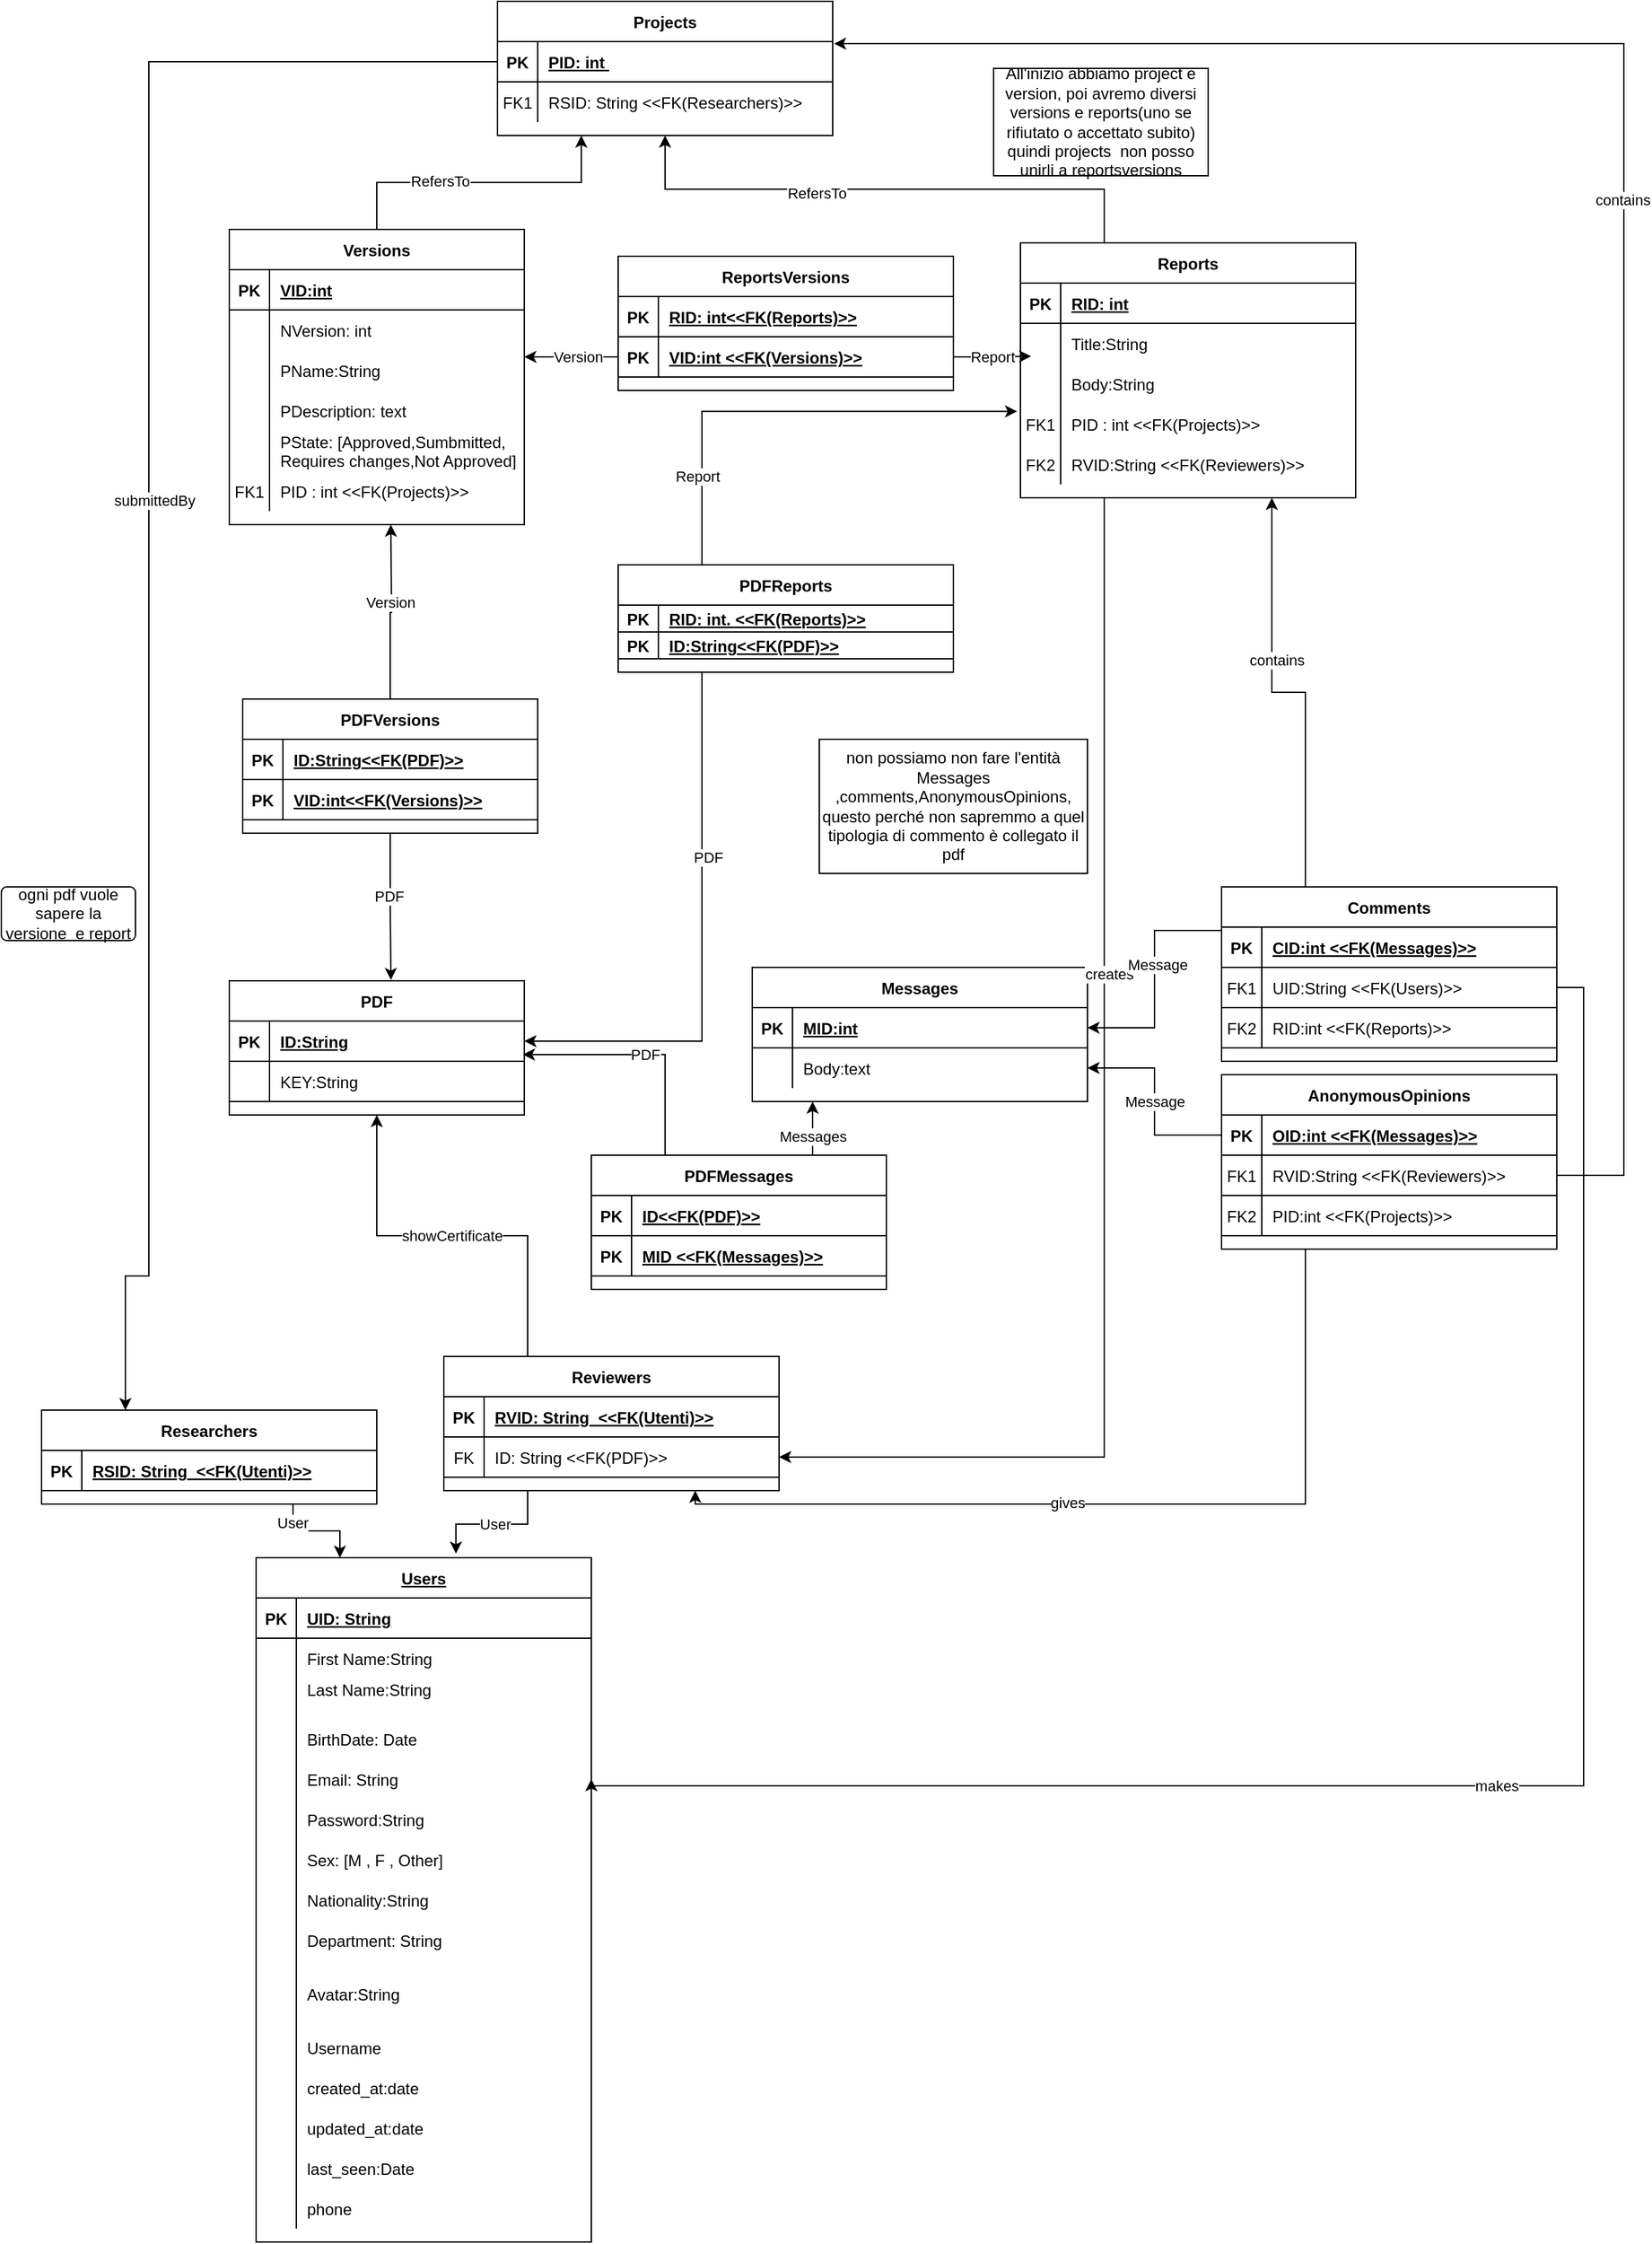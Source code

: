 <mxfile version="21.2.9">
  <diagram id="R2lEEEUBdFMjLlhIrx00" name="Page-1">
    <mxGraphModel dx="868" dy="1047" grid="1" gridSize="10" guides="1" tooltips="1" connect="1" arrows="1" fold="1" page="0" pageScale="1" pageWidth="850" pageHeight="1100" math="0" shadow="0" extFonts="Permanent Marker^https://fonts.googleapis.com/css?family=Permanent+Marker">
      <root>
        <mxCell id="0" />
        <mxCell id="1" parent="0" />
        <mxCell id="C-vyLk0tnHw3VtMMgP7b-2" value="Projects" style="shape=table;startSize=30;container=1;collapsible=1;childLayout=tableLayout;fixedRows=1;rowLines=0;fontStyle=1;align=center;resizeLast=1;" parent="1" vertex="1">
          <mxGeometry x="240" y="-90" width="250" height="100" as="geometry" />
        </mxCell>
        <mxCell id="C-vyLk0tnHw3VtMMgP7b-3" value="" style="shape=partialRectangle;collapsible=0;dropTarget=0;pointerEvents=0;fillColor=none;points=[[0,0.5],[1,0.5]];portConstraint=eastwest;top=0;left=0;right=0;bottom=1;" parent="C-vyLk0tnHw3VtMMgP7b-2" vertex="1">
          <mxGeometry y="30" width="250" height="30" as="geometry" />
        </mxCell>
        <mxCell id="C-vyLk0tnHw3VtMMgP7b-4" value="PK" style="shape=partialRectangle;overflow=hidden;connectable=0;fillColor=none;top=0;left=0;bottom=0;right=0;fontStyle=1;" parent="C-vyLk0tnHw3VtMMgP7b-3" vertex="1">
          <mxGeometry width="30" height="30" as="geometry">
            <mxRectangle width="30" height="30" as="alternateBounds" />
          </mxGeometry>
        </mxCell>
        <mxCell id="C-vyLk0tnHw3VtMMgP7b-5" value="PID: int " style="shape=partialRectangle;overflow=hidden;connectable=0;fillColor=none;top=0;left=0;bottom=0;right=0;align=left;spacingLeft=6;fontStyle=5;" parent="C-vyLk0tnHw3VtMMgP7b-3" vertex="1">
          <mxGeometry x="30" width="220" height="30" as="geometry">
            <mxRectangle width="220" height="30" as="alternateBounds" />
          </mxGeometry>
        </mxCell>
        <mxCell id="C-vyLk0tnHw3VtMMgP7b-6" value="" style="shape=partialRectangle;collapsible=0;dropTarget=0;pointerEvents=0;fillColor=none;points=[[0,0.5],[1,0.5]];portConstraint=eastwest;top=0;left=0;right=0;bottom=0;" parent="C-vyLk0tnHw3VtMMgP7b-2" vertex="1">
          <mxGeometry y="60" width="250" height="30" as="geometry" />
        </mxCell>
        <mxCell id="C-vyLk0tnHw3VtMMgP7b-7" value="FK1" style="shape=partialRectangle;overflow=hidden;connectable=0;fillColor=none;top=0;left=0;bottom=0;right=0;" parent="C-vyLk0tnHw3VtMMgP7b-6" vertex="1">
          <mxGeometry width="30" height="30" as="geometry">
            <mxRectangle width="30" height="30" as="alternateBounds" />
          </mxGeometry>
        </mxCell>
        <mxCell id="C-vyLk0tnHw3VtMMgP7b-8" value="RSID: String &lt;&lt;FK(Researchers)&gt;&gt;" style="shape=partialRectangle;overflow=hidden;connectable=0;fillColor=none;top=0;left=0;bottom=0;right=0;align=left;spacingLeft=6;" parent="C-vyLk0tnHw3VtMMgP7b-6" vertex="1">
          <mxGeometry x="30" width="220" height="30" as="geometry">
            <mxRectangle width="220" height="30" as="alternateBounds" />
          </mxGeometry>
        </mxCell>
        <mxCell id="nFyw_pyqg9R7liooQe25-56" style="edgeStyle=orthogonalEdgeStyle;rounded=0;orthogonalLoop=1;jettySize=auto;html=1;exitX=0.75;exitY=1;exitDx=0;exitDy=0;entryX=0.25;entryY=0;entryDx=0;entryDy=0;" parent="1" source="C-vyLk0tnHw3VtMMgP7b-13" target="nFyw_pyqg9R7liooQe25-25" edge="1">
          <mxGeometry relative="1" as="geometry" />
        </mxCell>
        <mxCell id="nFyw_pyqg9R7liooQe25-88" value="User" style="edgeLabel;html=1;align=center;verticalAlign=middle;resizable=0;points=[];" parent="nFyw_pyqg9R7liooQe25-56" vertex="1" connectable="0">
          <mxGeometry x="-0.645" y="-1" relative="1" as="geometry">
            <mxPoint as="offset" />
          </mxGeometry>
        </mxCell>
        <mxCell id="C-vyLk0tnHw3VtMMgP7b-13" value="Researchers" style="shape=table;startSize=30;container=1;collapsible=1;childLayout=tableLayout;fixedRows=1;rowLines=0;fontStyle=1;align=center;resizeLast=1;" parent="1" vertex="1">
          <mxGeometry x="-100" y="960" width="250" height="70" as="geometry" />
        </mxCell>
        <mxCell id="C-vyLk0tnHw3VtMMgP7b-14" value="" style="shape=partialRectangle;collapsible=0;dropTarget=0;pointerEvents=0;fillColor=none;points=[[0,0.5],[1,0.5]];portConstraint=eastwest;top=0;left=0;right=0;bottom=1;" parent="C-vyLk0tnHw3VtMMgP7b-13" vertex="1">
          <mxGeometry y="30" width="250" height="30" as="geometry" />
        </mxCell>
        <mxCell id="C-vyLk0tnHw3VtMMgP7b-15" value="PK" style="shape=partialRectangle;overflow=hidden;connectable=0;fillColor=none;top=0;left=0;bottom=0;right=0;fontStyle=1;" parent="C-vyLk0tnHw3VtMMgP7b-14" vertex="1">
          <mxGeometry width="30" height="30" as="geometry">
            <mxRectangle width="30" height="30" as="alternateBounds" />
          </mxGeometry>
        </mxCell>
        <mxCell id="C-vyLk0tnHw3VtMMgP7b-16" value="RSID: String  &lt;&lt;FK(Utenti)&gt;&gt;" style="shape=partialRectangle;overflow=hidden;connectable=0;fillColor=none;top=0;left=0;bottom=0;right=0;align=left;spacingLeft=6;fontStyle=5;" parent="C-vyLk0tnHw3VtMMgP7b-14" vertex="1">
          <mxGeometry x="30" width="220" height="30" as="geometry">
            <mxRectangle width="220" height="30" as="alternateBounds" />
          </mxGeometry>
        </mxCell>
        <mxCell id="nFyw_pyqg9R7liooQe25-83" style="edgeStyle=orthogonalEdgeStyle;rounded=0;orthogonalLoop=1;jettySize=auto;html=1;exitX=0.5;exitY=0;exitDx=0;exitDy=0;entryX=0.25;entryY=1;entryDx=0;entryDy=0;" parent="1" source="C-vyLk0tnHw3VtMMgP7b-23" target="C-vyLk0tnHw3VtMMgP7b-2" edge="1">
          <mxGeometry relative="1" as="geometry" />
        </mxCell>
        <mxCell id="nFyw_pyqg9R7liooQe25-89" value="RefersTo" style="edgeLabel;html=1;align=center;verticalAlign=middle;resizable=0;points=[];" parent="nFyw_pyqg9R7liooQe25-83" vertex="1" connectable="0">
          <mxGeometry x="-0.262" y="1" relative="1" as="geometry">
            <mxPoint as="offset" />
          </mxGeometry>
        </mxCell>
        <mxCell id="C-vyLk0tnHw3VtMMgP7b-23" value="Versions" style="shape=table;startSize=30;container=1;collapsible=1;childLayout=tableLayout;fixedRows=1;rowLines=0;fontStyle=1;align=center;resizeLast=1;" parent="1" vertex="1">
          <mxGeometry x="40" y="80" width="220" height="220" as="geometry" />
        </mxCell>
        <mxCell id="C-vyLk0tnHw3VtMMgP7b-24" value="" style="shape=partialRectangle;collapsible=0;dropTarget=0;pointerEvents=0;fillColor=none;points=[[0,0.5],[1,0.5]];portConstraint=eastwest;top=0;left=0;right=0;bottom=1;" parent="C-vyLk0tnHw3VtMMgP7b-23" vertex="1">
          <mxGeometry y="30" width="220" height="30" as="geometry" />
        </mxCell>
        <mxCell id="C-vyLk0tnHw3VtMMgP7b-25" value="PK" style="shape=partialRectangle;overflow=hidden;connectable=0;fillColor=none;top=0;left=0;bottom=0;right=0;fontStyle=1;" parent="C-vyLk0tnHw3VtMMgP7b-24" vertex="1">
          <mxGeometry width="30" height="30" as="geometry">
            <mxRectangle width="30" height="30" as="alternateBounds" />
          </mxGeometry>
        </mxCell>
        <mxCell id="C-vyLk0tnHw3VtMMgP7b-26" value="VID:int" style="shape=partialRectangle;overflow=hidden;connectable=0;fillColor=none;top=0;left=0;bottom=0;right=0;align=left;spacingLeft=6;fontStyle=5;" parent="C-vyLk0tnHw3VtMMgP7b-24" vertex="1">
          <mxGeometry x="30" width="190" height="30" as="geometry">
            <mxRectangle width="190" height="30" as="alternateBounds" />
          </mxGeometry>
        </mxCell>
        <mxCell id="C-vyLk0tnHw3VtMMgP7b-27" value="" style="shape=partialRectangle;collapsible=0;dropTarget=0;pointerEvents=0;fillColor=none;points=[[0,0.5],[1,0.5]];portConstraint=eastwest;top=0;left=0;right=0;bottom=0;" parent="C-vyLk0tnHw3VtMMgP7b-23" vertex="1">
          <mxGeometry y="60" width="220" height="30" as="geometry" />
        </mxCell>
        <mxCell id="C-vyLk0tnHw3VtMMgP7b-28" value="" style="shape=partialRectangle;overflow=hidden;connectable=0;fillColor=none;top=0;left=0;bottom=0;right=0;" parent="C-vyLk0tnHw3VtMMgP7b-27" vertex="1">
          <mxGeometry width="30" height="30" as="geometry">
            <mxRectangle width="30" height="30" as="alternateBounds" />
          </mxGeometry>
        </mxCell>
        <mxCell id="C-vyLk0tnHw3VtMMgP7b-29" value="NVersion: int" style="shape=partialRectangle;overflow=hidden;connectable=0;fillColor=none;top=0;left=0;bottom=0;right=0;align=left;spacingLeft=6;" parent="C-vyLk0tnHw3VtMMgP7b-27" vertex="1">
          <mxGeometry x="30" width="190" height="30" as="geometry">
            <mxRectangle width="190" height="30" as="alternateBounds" />
          </mxGeometry>
        </mxCell>
        <mxCell id="nFyw_pyqg9R7liooQe25-10" style="shape=partialRectangle;collapsible=0;dropTarget=0;pointerEvents=0;fillColor=none;points=[[0,0.5],[1,0.5]];portConstraint=eastwest;top=0;left=0;right=0;bottom=0;" parent="C-vyLk0tnHw3VtMMgP7b-23" vertex="1">
          <mxGeometry y="90" width="220" height="30" as="geometry" />
        </mxCell>
        <mxCell id="nFyw_pyqg9R7liooQe25-11" style="shape=partialRectangle;overflow=hidden;connectable=0;fillColor=none;top=0;left=0;bottom=0;right=0;" parent="nFyw_pyqg9R7liooQe25-10" vertex="1">
          <mxGeometry width="30" height="30" as="geometry">
            <mxRectangle width="30" height="30" as="alternateBounds" />
          </mxGeometry>
        </mxCell>
        <mxCell id="nFyw_pyqg9R7liooQe25-12" value="PName:String" style="shape=partialRectangle;overflow=hidden;connectable=0;fillColor=none;top=0;left=0;bottom=0;right=0;align=left;spacingLeft=6;" parent="nFyw_pyqg9R7liooQe25-10" vertex="1">
          <mxGeometry x="30" width="190" height="30" as="geometry">
            <mxRectangle width="190" height="30" as="alternateBounds" />
          </mxGeometry>
        </mxCell>
        <mxCell id="nFyw_pyqg9R7liooQe25-7" style="shape=partialRectangle;collapsible=0;dropTarget=0;pointerEvents=0;fillColor=none;points=[[0,0.5],[1,0.5]];portConstraint=eastwest;top=0;left=0;right=0;bottom=0;" parent="C-vyLk0tnHw3VtMMgP7b-23" vertex="1">
          <mxGeometry y="120" width="220" height="30" as="geometry" />
        </mxCell>
        <mxCell id="nFyw_pyqg9R7liooQe25-8" style="shape=partialRectangle;overflow=hidden;connectable=0;fillColor=none;top=0;left=0;bottom=0;right=0;" parent="nFyw_pyqg9R7liooQe25-7" vertex="1">
          <mxGeometry width="30" height="30" as="geometry">
            <mxRectangle width="30" height="30" as="alternateBounds" />
          </mxGeometry>
        </mxCell>
        <mxCell id="nFyw_pyqg9R7liooQe25-9" value="PDescription: text" style="shape=partialRectangle;overflow=hidden;connectable=0;fillColor=none;top=0;left=0;bottom=0;right=0;align=left;spacingLeft=6;" parent="nFyw_pyqg9R7liooQe25-7" vertex="1">
          <mxGeometry x="30" width="190" height="30" as="geometry">
            <mxRectangle width="190" height="30" as="alternateBounds" />
          </mxGeometry>
        </mxCell>
        <mxCell id="nFyw_pyqg9R7liooQe25-4" style="shape=partialRectangle;collapsible=0;dropTarget=0;pointerEvents=0;fillColor=none;points=[[0,0.5],[1,0.5]];portConstraint=eastwest;top=0;left=0;right=0;bottom=0;" parent="C-vyLk0tnHw3VtMMgP7b-23" vertex="1">
          <mxGeometry y="150" width="220" height="30" as="geometry" />
        </mxCell>
        <mxCell id="nFyw_pyqg9R7liooQe25-5" style="shape=partialRectangle;overflow=hidden;connectable=0;fillColor=none;top=0;left=0;bottom=0;right=0;" parent="nFyw_pyqg9R7liooQe25-4" vertex="1">
          <mxGeometry width="30" height="30" as="geometry">
            <mxRectangle width="30" height="30" as="alternateBounds" />
          </mxGeometry>
        </mxCell>
        <mxCell id="nFyw_pyqg9R7liooQe25-6" value="PState: [Approved,Sumbmitted,&#xa;Requires changes,Not Approved]" style="shape=partialRectangle;overflow=hidden;connectable=0;fillColor=none;top=0;left=0;bottom=0;right=0;align=left;spacingLeft=6;" parent="nFyw_pyqg9R7liooQe25-4" vertex="1">
          <mxGeometry x="30" width="190" height="30" as="geometry">
            <mxRectangle width="190" height="30" as="alternateBounds" />
          </mxGeometry>
        </mxCell>
        <mxCell id="nFyw_pyqg9R7liooQe25-1" style="shape=partialRectangle;collapsible=0;dropTarget=0;pointerEvents=0;fillColor=none;points=[[0,0.5],[1,0.5]];portConstraint=eastwest;top=0;left=0;right=0;bottom=0;" parent="C-vyLk0tnHw3VtMMgP7b-23" vertex="1">
          <mxGeometry y="180" width="220" height="30" as="geometry" />
        </mxCell>
        <mxCell id="nFyw_pyqg9R7liooQe25-2" value="FK1" style="shape=partialRectangle;overflow=hidden;connectable=0;fillColor=none;top=0;left=0;bottom=0;right=0;" parent="nFyw_pyqg9R7liooQe25-1" vertex="1">
          <mxGeometry width="30" height="30" as="geometry">
            <mxRectangle width="30" height="30" as="alternateBounds" />
          </mxGeometry>
        </mxCell>
        <mxCell id="nFyw_pyqg9R7liooQe25-3" value="PID : int &lt;&lt;FK(Projects)&gt;&gt;" style="shape=partialRectangle;overflow=hidden;connectable=0;fillColor=none;top=0;left=0;bottom=0;right=0;align=left;spacingLeft=6;" parent="nFyw_pyqg9R7liooQe25-1" vertex="1">
          <mxGeometry x="30" width="190" height="30" as="geometry">
            <mxRectangle width="190" height="30" as="alternateBounds" />
          </mxGeometry>
        </mxCell>
        <mxCell id="nFyw_pyqg9R7liooQe25-57" value="User" style="edgeStyle=orthogonalEdgeStyle;rounded=0;orthogonalLoop=1;jettySize=auto;html=1;exitX=0.25;exitY=1;exitDx=0;exitDy=0;entryX=0.596;entryY=-0.006;entryDx=0;entryDy=0;entryPerimeter=0;" parent="1" source="nFyw_pyqg9R7liooQe25-13" target="nFyw_pyqg9R7liooQe25-25" edge="1">
          <mxGeometry relative="1" as="geometry" />
        </mxCell>
        <mxCell id="nFyw_pyqg9R7liooQe25-164" value="showCertificate" style="edgeStyle=orthogonalEdgeStyle;rounded=0;orthogonalLoop=1;jettySize=auto;html=1;exitX=0.25;exitY=0;exitDx=0;exitDy=0;entryX=0.5;entryY=1;entryDx=0;entryDy=0;" parent="1" source="nFyw_pyqg9R7liooQe25-13" target="nFyw_pyqg9R7liooQe25-113" edge="1">
          <mxGeometry relative="1" as="geometry">
            <mxPoint x="160" y="740" as="targetPoint" />
          </mxGeometry>
        </mxCell>
        <mxCell id="nFyw_pyqg9R7liooQe25-13" value="Reviewers" style="shape=table;startSize=30;container=1;collapsible=1;childLayout=tableLayout;fixedRows=1;rowLines=0;fontStyle=1;align=center;resizeLast=1;" parent="1" vertex="1">
          <mxGeometry x="200" y="920" width="250" height="100" as="geometry" />
        </mxCell>
        <mxCell id="nFyw_pyqg9R7liooQe25-14" value="" style="shape=partialRectangle;collapsible=0;dropTarget=0;pointerEvents=0;fillColor=none;points=[[0,0.5],[1,0.5]];portConstraint=eastwest;top=0;left=0;right=0;bottom=1;" parent="nFyw_pyqg9R7liooQe25-13" vertex="1">
          <mxGeometry y="30" width="250" height="30" as="geometry" />
        </mxCell>
        <mxCell id="nFyw_pyqg9R7liooQe25-15" value="PK" style="shape=partialRectangle;overflow=hidden;connectable=0;fillColor=none;top=0;left=0;bottom=0;right=0;fontStyle=1;" parent="nFyw_pyqg9R7liooQe25-14" vertex="1">
          <mxGeometry width="30" height="30" as="geometry">
            <mxRectangle width="30" height="30" as="alternateBounds" />
          </mxGeometry>
        </mxCell>
        <mxCell id="nFyw_pyqg9R7liooQe25-16" value="RVID: String  &lt;&lt;FK(Utenti)&gt;&gt;" style="shape=partialRectangle;overflow=hidden;connectable=0;fillColor=none;top=0;left=0;bottom=0;right=0;align=left;spacingLeft=6;fontStyle=5;" parent="nFyw_pyqg9R7liooQe25-14" vertex="1">
          <mxGeometry x="30" width="220" height="30" as="geometry">
            <mxRectangle width="220" height="30" as="alternateBounds" />
          </mxGeometry>
        </mxCell>
        <mxCell id="nFyw_pyqg9R7liooQe25-165" style="shape=partialRectangle;collapsible=0;dropTarget=0;pointerEvents=0;fillColor=none;points=[[0,0.5],[1,0.5]];portConstraint=eastwest;top=0;left=0;right=0;bottom=1;" parent="nFyw_pyqg9R7liooQe25-13" vertex="1">
          <mxGeometry y="60" width="250" height="30" as="geometry" />
        </mxCell>
        <mxCell id="nFyw_pyqg9R7liooQe25-166" value="FK" style="shape=partialRectangle;overflow=hidden;connectable=0;fillColor=none;top=0;left=0;bottom=0;right=0;fontStyle=0;" parent="nFyw_pyqg9R7liooQe25-165" vertex="1">
          <mxGeometry width="30" height="30" as="geometry">
            <mxRectangle width="30" height="30" as="alternateBounds" />
          </mxGeometry>
        </mxCell>
        <mxCell id="nFyw_pyqg9R7liooQe25-167" value="ID: String &lt;&lt;FK(PDF)&gt;&gt;" style="shape=partialRectangle;overflow=hidden;connectable=0;fillColor=none;top=0;left=0;bottom=0;right=0;align=left;spacingLeft=6;fontStyle=0;" parent="nFyw_pyqg9R7liooQe25-165" vertex="1">
          <mxGeometry x="30" width="220" height="30" as="geometry">
            <mxRectangle width="220" height="30" as="alternateBounds" />
          </mxGeometry>
        </mxCell>
        <mxCell id="nFyw_pyqg9R7liooQe25-25" value="Users" style="shape=table;startSize=30;container=1;collapsible=1;childLayout=tableLayout;fixedRows=1;rowLines=0;fontStyle=5;align=center;resizeLast=1;" parent="1" vertex="1">
          <mxGeometry x="60" y="1070" width="250" height="510" as="geometry" />
        </mxCell>
        <mxCell id="nFyw_pyqg9R7liooQe25-26" value="" style="shape=partialRectangle;collapsible=0;dropTarget=0;pointerEvents=0;fillColor=none;points=[[0,0.5],[1,0.5]];portConstraint=eastwest;top=0;left=0;right=0;bottom=1;" parent="nFyw_pyqg9R7liooQe25-25" vertex="1">
          <mxGeometry y="30" width="250" height="30" as="geometry" />
        </mxCell>
        <mxCell id="nFyw_pyqg9R7liooQe25-27" value="PK" style="shape=partialRectangle;overflow=hidden;connectable=0;fillColor=none;top=0;left=0;bottom=0;right=0;fontStyle=1;" parent="nFyw_pyqg9R7liooQe25-26" vertex="1">
          <mxGeometry width="30" height="30" as="geometry">
            <mxRectangle width="30" height="30" as="alternateBounds" />
          </mxGeometry>
        </mxCell>
        <mxCell id="nFyw_pyqg9R7liooQe25-28" value="UID: String" style="shape=partialRectangle;overflow=hidden;connectable=0;fillColor=none;top=0;left=0;bottom=0;right=0;align=left;spacingLeft=6;fontStyle=5;" parent="nFyw_pyqg9R7liooQe25-26" vertex="1">
          <mxGeometry x="30" width="220" height="30" as="geometry">
            <mxRectangle width="220" height="30" as="alternateBounds" />
          </mxGeometry>
        </mxCell>
        <mxCell id="nFyw_pyqg9R7liooQe25-29" value="" style="shape=partialRectangle;collapsible=0;dropTarget=0;pointerEvents=0;fillColor=none;points=[[0,0.5],[1,0.5]];portConstraint=eastwest;top=0;left=0;right=0;bottom=0;" parent="nFyw_pyqg9R7liooQe25-25" vertex="1">
          <mxGeometry y="60" width="250" height="30" as="geometry" />
        </mxCell>
        <mxCell id="nFyw_pyqg9R7liooQe25-30" value="" style="shape=partialRectangle;overflow=hidden;connectable=0;fillColor=none;top=0;left=0;bottom=0;right=0;" parent="nFyw_pyqg9R7liooQe25-29" vertex="1">
          <mxGeometry width="30" height="30" as="geometry">
            <mxRectangle width="30" height="30" as="alternateBounds" />
          </mxGeometry>
        </mxCell>
        <mxCell id="nFyw_pyqg9R7liooQe25-31" value="First Name:String" style="shape=partialRectangle;overflow=hidden;connectable=0;fillColor=none;top=0;left=0;bottom=0;right=0;align=left;spacingLeft=6;" parent="nFyw_pyqg9R7liooQe25-29" vertex="1">
          <mxGeometry x="30" width="220" height="30" as="geometry">
            <mxRectangle width="220" height="30" as="alternateBounds" />
          </mxGeometry>
        </mxCell>
        <mxCell id="nFyw_pyqg9R7liooQe25-32" value="" style="shape=partialRectangle;collapsible=0;dropTarget=0;pointerEvents=0;fillColor=none;points=[[0,0.5],[1,0.5]];portConstraint=eastwest;top=0;left=0;right=0;bottom=0;" parent="nFyw_pyqg9R7liooQe25-25" vertex="1">
          <mxGeometry y="90" width="250" height="30" as="geometry" />
        </mxCell>
        <mxCell id="nFyw_pyqg9R7liooQe25-33" value="" style="shape=partialRectangle;overflow=hidden;connectable=0;fillColor=none;top=0;left=0;bottom=0;right=0;" parent="nFyw_pyqg9R7liooQe25-32" vertex="1">
          <mxGeometry width="30" height="30" as="geometry">
            <mxRectangle width="30" height="30" as="alternateBounds" />
          </mxGeometry>
        </mxCell>
        <mxCell id="nFyw_pyqg9R7liooQe25-34" value="Last Name:String&#xa;" style="shape=partialRectangle;overflow=hidden;connectable=0;fillColor=none;top=0;left=0;bottom=0;right=0;align=left;spacingLeft=6;" parent="nFyw_pyqg9R7liooQe25-32" vertex="1">
          <mxGeometry x="30" width="220" height="30" as="geometry">
            <mxRectangle width="220" height="30" as="alternateBounds" />
          </mxGeometry>
        </mxCell>
        <mxCell id="nFyw_pyqg9R7liooQe25-47" style="shape=partialRectangle;collapsible=0;dropTarget=0;pointerEvents=0;fillColor=none;points=[[0,0.5],[1,0.5]];portConstraint=eastwest;top=0;left=0;right=0;bottom=0;" parent="nFyw_pyqg9R7liooQe25-25" vertex="1">
          <mxGeometry y="120" width="250" height="30" as="geometry" />
        </mxCell>
        <mxCell id="nFyw_pyqg9R7liooQe25-48" style="shape=partialRectangle;overflow=hidden;connectable=0;fillColor=none;top=0;left=0;bottom=0;right=0;" parent="nFyw_pyqg9R7liooQe25-47" vertex="1">
          <mxGeometry width="30" height="30" as="geometry">
            <mxRectangle width="30" height="30" as="alternateBounds" />
          </mxGeometry>
        </mxCell>
        <mxCell id="nFyw_pyqg9R7liooQe25-49" value="BirthDate: Date" style="shape=partialRectangle;overflow=hidden;connectable=0;fillColor=none;top=0;left=0;bottom=0;right=0;align=left;spacingLeft=6;" parent="nFyw_pyqg9R7liooQe25-47" vertex="1">
          <mxGeometry x="30" width="220" height="30" as="geometry">
            <mxRectangle width="220" height="30" as="alternateBounds" />
          </mxGeometry>
        </mxCell>
        <mxCell id="nFyw_pyqg9R7liooQe25-44" style="shape=partialRectangle;collapsible=0;dropTarget=0;pointerEvents=0;fillColor=none;points=[[0,0.5],[1,0.5]];portConstraint=eastwest;top=0;left=0;right=0;bottom=0;" parent="nFyw_pyqg9R7liooQe25-25" vertex="1">
          <mxGeometry y="150" width="250" height="30" as="geometry" />
        </mxCell>
        <mxCell id="nFyw_pyqg9R7liooQe25-45" style="shape=partialRectangle;overflow=hidden;connectable=0;fillColor=none;top=0;left=0;bottom=0;right=0;" parent="nFyw_pyqg9R7liooQe25-44" vertex="1">
          <mxGeometry width="30" height="30" as="geometry">
            <mxRectangle width="30" height="30" as="alternateBounds" />
          </mxGeometry>
        </mxCell>
        <mxCell id="nFyw_pyqg9R7liooQe25-46" value="Email: String" style="shape=partialRectangle;overflow=hidden;connectable=0;fillColor=none;top=0;left=0;bottom=0;right=0;align=left;spacingLeft=6;" parent="nFyw_pyqg9R7liooQe25-44" vertex="1">
          <mxGeometry x="30" width="220" height="30" as="geometry">
            <mxRectangle width="220" height="30" as="alternateBounds" />
          </mxGeometry>
        </mxCell>
        <mxCell id="nFyw_pyqg9R7liooQe25-41" style="shape=partialRectangle;collapsible=0;dropTarget=0;pointerEvents=0;fillColor=none;points=[[0,0.5],[1,0.5]];portConstraint=eastwest;top=0;left=0;right=0;bottom=0;" parent="nFyw_pyqg9R7liooQe25-25" vertex="1">
          <mxGeometry y="180" width="250" height="30" as="geometry" />
        </mxCell>
        <mxCell id="nFyw_pyqg9R7liooQe25-42" style="shape=partialRectangle;overflow=hidden;connectable=0;fillColor=none;top=0;left=0;bottom=0;right=0;" parent="nFyw_pyqg9R7liooQe25-41" vertex="1">
          <mxGeometry width="30" height="30" as="geometry">
            <mxRectangle width="30" height="30" as="alternateBounds" />
          </mxGeometry>
        </mxCell>
        <mxCell id="nFyw_pyqg9R7liooQe25-43" value="Password:String" style="shape=partialRectangle;overflow=hidden;connectable=0;fillColor=none;top=0;left=0;bottom=0;right=0;align=left;spacingLeft=6;" parent="nFyw_pyqg9R7liooQe25-41" vertex="1">
          <mxGeometry x="30" width="220" height="30" as="geometry">
            <mxRectangle width="220" height="30" as="alternateBounds" />
          </mxGeometry>
        </mxCell>
        <mxCell id="nFyw_pyqg9R7liooQe25-38" style="shape=partialRectangle;collapsible=0;dropTarget=0;pointerEvents=0;fillColor=none;points=[[0,0.5],[1,0.5]];portConstraint=eastwest;top=0;left=0;right=0;bottom=0;" parent="nFyw_pyqg9R7liooQe25-25" vertex="1">
          <mxGeometry y="210" width="250" height="30" as="geometry" />
        </mxCell>
        <mxCell id="nFyw_pyqg9R7liooQe25-39" style="shape=partialRectangle;overflow=hidden;connectable=0;fillColor=none;top=0;left=0;bottom=0;right=0;" parent="nFyw_pyqg9R7liooQe25-38" vertex="1">
          <mxGeometry width="30" height="30" as="geometry">
            <mxRectangle width="30" height="30" as="alternateBounds" />
          </mxGeometry>
        </mxCell>
        <mxCell id="nFyw_pyqg9R7liooQe25-40" value="Sex: [M , F , Other]" style="shape=partialRectangle;overflow=hidden;connectable=0;fillColor=none;top=0;left=0;bottom=0;right=0;align=left;spacingLeft=6;" parent="nFyw_pyqg9R7liooQe25-38" vertex="1">
          <mxGeometry x="30" width="220" height="30" as="geometry">
            <mxRectangle width="220" height="30" as="alternateBounds" />
          </mxGeometry>
        </mxCell>
        <mxCell id="nFyw_pyqg9R7liooQe25-35" style="shape=partialRectangle;collapsible=0;dropTarget=0;pointerEvents=0;fillColor=none;points=[[0,0.5],[1,0.5]];portConstraint=eastwest;top=0;left=0;right=0;bottom=0;" parent="nFyw_pyqg9R7liooQe25-25" vertex="1">
          <mxGeometry y="240" width="250" height="30" as="geometry" />
        </mxCell>
        <mxCell id="nFyw_pyqg9R7liooQe25-36" style="shape=partialRectangle;overflow=hidden;connectable=0;fillColor=none;top=0;left=0;bottom=0;right=0;" parent="nFyw_pyqg9R7liooQe25-35" vertex="1">
          <mxGeometry width="30" height="30" as="geometry">
            <mxRectangle width="30" height="30" as="alternateBounds" />
          </mxGeometry>
        </mxCell>
        <mxCell id="nFyw_pyqg9R7liooQe25-37" value="Nationality:String" style="shape=partialRectangle;overflow=hidden;connectable=0;fillColor=none;top=0;left=0;bottom=0;right=0;align=left;spacingLeft=6;" parent="nFyw_pyqg9R7liooQe25-35" vertex="1">
          <mxGeometry x="30" width="220" height="30" as="geometry">
            <mxRectangle width="220" height="30" as="alternateBounds" />
          </mxGeometry>
        </mxCell>
        <mxCell id="nFyw_pyqg9R7liooQe25-53" style="shape=partialRectangle;collapsible=0;dropTarget=0;pointerEvents=0;fillColor=none;points=[[0,0.5],[1,0.5]];portConstraint=eastwest;top=0;left=0;right=0;bottom=0;" parent="nFyw_pyqg9R7liooQe25-25" vertex="1">
          <mxGeometry y="270" width="250" height="30" as="geometry" />
        </mxCell>
        <mxCell id="nFyw_pyqg9R7liooQe25-54" style="shape=partialRectangle;overflow=hidden;connectable=0;fillColor=none;top=0;left=0;bottom=0;right=0;" parent="nFyw_pyqg9R7liooQe25-53" vertex="1">
          <mxGeometry width="30" height="30" as="geometry">
            <mxRectangle width="30" height="30" as="alternateBounds" />
          </mxGeometry>
        </mxCell>
        <mxCell id="nFyw_pyqg9R7liooQe25-55" value="Department: String" style="shape=partialRectangle;overflow=hidden;connectable=0;fillColor=none;top=0;left=0;bottom=0;right=0;align=left;spacingLeft=6;" parent="nFyw_pyqg9R7liooQe25-53" vertex="1">
          <mxGeometry x="30" width="220" height="30" as="geometry">
            <mxRectangle width="220" height="30" as="alternateBounds" />
          </mxGeometry>
        </mxCell>
        <mxCell id="nFyw_pyqg9R7liooQe25-50" style="shape=partialRectangle;collapsible=0;dropTarget=0;pointerEvents=0;fillColor=none;points=[[0,0.5],[1,0.5]];portConstraint=eastwest;top=0;left=0;right=0;bottom=0;" parent="nFyw_pyqg9R7liooQe25-25" vertex="1">
          <mxGeometry y="300" width="250" height="50" as="geometry" />
        </mxCell>
        <mxCell id="nFyw_pyqg9R7liooQe25-51" style="shape=partialRectangle;overflow=hidden;connectable=0;fillColor=none;top=0;left=0;bottom=0;right=0;" parent="nFyw_pyqg9R7liooQe25-50" vertex="1">
          <mxGeometry width="30" height="50" as="geometry">
            <mxRectangle width="30" height="50" as="alternateBounds" />
          </mxGeometry>
        </mxCell>
        <mxCell id="nFyw_pyqg9R7liooQe25-52" value="Avatar:String" style="shape=partialRectangle;overflow=hidden;connectable=0;fillColor=none;top=0;left=0;bottom=0;right=0;align=left;spacingLeft=6;" parent="nFyw_pyqg9R7liooQe25-50" vertex="1">
          <mxGeometry x="30" width="220" height="50" as="geometry">
            <mxRectangle width="220" height="50" as="alternateBounds" />
          </mxGeometry>
        </mxCell>
        <mxCell id="iUovt7GBe9UL3r0Cnpfk-4" style="shape=partialRectangle;collapsible=0;dropTarget=0;pointerEvents=0;fillColor=none;points=[[0,0.5],[1,0.5]];portConstraint=eastwest;top=0;left=0;right=0;bottom=0;" vertex="1" parent="nFyw_pyqg9R7liooQe25-25">
          <mxGeometry y="350" width="250" height="30" as="geometry" />
        </mxCell>
        <mxCell id="iUovt7GBe9UL3r0Cnpfk-5" style="shape=partialRectangle;overflow=hidden;connectable=0;fillColor=none;top=0;left=0;bottom=0;right=0;" vertex="1" parent="iUovt7GBe9UL3r0Cnpfk-4">
          <mxGeometry width="30" height="30" as="geometry">
            <mxRectangle width="30" height="30" as="alternateBounds" />
          </mxGeometry>
        </mxCell>
        <mxCell id="iUovt7GBe9UL3r0Cnpfk-6" value="Username" style="shape=partialRectangle;overflow=hidden;connectable=0;fillColor=none;top=0;left=0;bottom=0;right=0;align=left;spacingLeft=6;" vertex="1" parent="iUovt7GBe9UL3r0Cnpfk-4">
          <mxGeometry x="30" width="220" height="30" as="geometry">
            <mxRectangle width="220" height="30" as="alternateBounds" />
          </mxGeometry>
        </mxCell>
        <mxCell id="iUovt7GBe9UL3r0Cnpfk-10" style="shape=partialRectangle;collapsible=0;dropTarget=0;pointerEvents=0;fillColor=none;points=[[0,0.5],[1,0.5]];portConstraint=eastwest;top=0;left=0;right=0;bottom=0;" vertex="1" parent="nFyw_pyqg9R7liooQe25-25">
          <mxGeometry y="380" width="250" height="30" as="geometry" />
        </mxCell>
        <mxCell id="iUovt7GBe9UL3r0Cnpfk-11" style="shape=partialRectangle;overflow=hidden;connectable=0;fillColor=none;top=0;left=0;bottom=0;right=0;" vertex="1" parent="iUovt7GBe9UL3r0Cnpfk-10">
          <mxGeometry width="30" height="30" as="geometry">
            <mxRectangle width="30" height="30" as="alternateBounds" />
          </mxGeometry>
        </mxCell>
        <mxCell id="iUovt7GBe9UL3r0Cnpfk-12" value="created_at:date" style="shape=partialRectangle;overflow=hidden;connectable=0;fillColor=none;top=0;left=0;bottom=0;right=0;align=left;spacingLeft=6;" vertex="1" parent="iUovt7GBe9UL3r0Cnpfk-10">
          <mxGeometry x="30" width="220" height="30" as="geometry">
            <mxRectangle width="220" height="30" as="alternateBounds" />
          </mxGeometry>
        </mxCell>
        <mxCell id="iUovt7GBe9UL3r0Cnpfk-7" style="shape=partialRectangle;collapsible=0;dropTarget=0;pointerEvents=0;fillColor=none;points=[[0,0.5],[1,0.5]];portConstraint=eastwest;top=0;left=0;right=0;bottom=0;" vertex="1" parent="nFyw_pyqg9R7liooQe25-25">
          <mxGeometry y="410" width="250" height="30" as="geometry" />
        </mxCell>
        <mxCell id="iUovt7GBe9UL3r0Cnpfk-8" style="shape=partialRectangle;overflow=hidden;connectable=0;fillColor=none;top=0;left=0;bottom=0;right=0;" vertex="1" parent="iUovt7GBe9UL3r0Cnpfk-7">
          <mxGeometry width="30" height="30" as="geometry">
            <mxRectangle width="30" height="30" as="alternateBounds" />
          </mxGeometry>
        </mxCell>
        <mxCell id="iUovt7GBe9UL3r0Cnpfk-9" value="updated_at:date" style="shape=partialRectangle;overflow=hidden;connectable=0;fillColor=none;top=0;left=0;bottom=0;right=0;align=left;spacingLeft=6;" vertex="1" parent="iUovt7GBe9UL3r0Cnpfk-7">
          <mxGeometry x="30" width="220" height="30" as="geometry">
            <mxRectangle width="220" height="30" as="alternateBounds" />
          </mxGeometry>
        </mxCell>
        <mxCell id="iUovt7GBe9UL3r0Cnpfk-13" style="shape=partialRectangle;collapsible=0;dropTarget=0;pointerEvents=0;fillColor=none;points=[[0,0.5],[1,0.5]];portConstraint=eastwest;top=0;left=0;right=0;bottom=0;" vertex="1" parent="nFyw_pyqg9R7liooQe25-25">
          <mxGeometry y="440" width="250" height="30" as="geometry" />
        </mxCell>
        <mxCell id="iUovt7GBe9UL3r0Cnpfk-14" style="shape=partialRectangle;overflow=hidden;connectable=0;fillColor=none;top=0;left=0;bottom=0;right=0;" vertex="1" parent="iUovt7GBe9UL3r0Cnpfk-13">
          <mxGeometry width="30" height="30" as="geometry">
            <mxRectangle width="30" height="30" as="alternateBounds" />
          </mxGeometry>
        </mxCell>
        <mxCell id="iUovt7GBe9UL3r0Cnpfk-15" value="last_seen:Date" style="shape=partialRectangle;overflow=hidden;connectable=0;fillColor=none;top=0;left=0;bottom=0;right=0;align=left;spacingLeft=6;" vertex="1" parent="iUovt7GBe9UL3r0Cnpfk-13">
          <mxGeometry x="30" width="220" height="30" as="geometry">
            <mxRectangle width="220" height="30" as="alternateBounds" />
          </mxGeometry>
        </mxCell>
        <mxCell id="iUovt7GBe9UL3r0Cnpfk-1" style="shape=partialRectangle;collapsible=0;dropTarget=0;pointerEvents=0;fillColor=none;points=[[0,0.5],[1,0.5]];portConstraint=eastwest;top=0;left=0;right=0;bottom=0;" vertex="1" parent="nFyw_pyqg9R7liooQe25-25">
          <mxGeometry y="470" width="250" height="30" as="geometry" />
        </mxCell>
        <mxCell id="iUovt7GBe9UL3r0Cnpfk-2" style="shape=partialRectangle;overflow=hidden;connectable=0;fillColor=none;top=0;left=0;bottom=0;right=0;" vertex="1" parent="iUovt7GBe9UL3r0Cnpfk-1">
          <mxGeometry width="30" height="30" as="geometry">
            <mxRectangle width="30" height="30" as="alternateBounds" />
          </mxGeometry>
        </mxCell>
        <mxCell id="iUovt7GBe9UL3r0Cnpfk-3" value="phone" style="shape=partialRectangle;overflow=hidden;connectable=0;fillColor=none;top=0;left=0;bottom=0;right=0;align=left;spacingLeft=6;" vertex="1" parent="iUovt7GBe9UL3r0Cnpfk-1">
          <mxGeometry x="30" width="220" height="30" as="geometry">
            <mxRectangle width="220" height="30" as="alternateBounds" />
          </mxGeometry>
        </mxCell>
        <mxCell id="nFyw_pyqg9R7liooQe25-58" style="edgeStyle=orthogonalEdgeStyle;rounded=0;orthogonalLoop=1;jettySize=auto;html=1;exitX=0;exitY=0.5;exitDx=0;exitDy=0;entryX=0.25;entryY=0;entryDx=0;entryDy=0;" parent="1" source="C-vyLk0tnHw3VtMMgP7b-3" target="C-vyLk0tnHw3VtMMgP7b-13" edge="1">
          <mxGeometry relative="1" as="geometry">
            <mxPoint x="80" y="830" as="targetPoint" />
            <Array as="points">
              <mxPoint x="-20" y="-45" />
              <mxPoint x="-20" y="860" />
              <mxPoint x="-37" y="860" />
            </Array>
          </mxGeometry>
        </mxCell>
        <mxCell id="nFyw_pyqg9R7liooQe25-59" value="submittedBy" style="edgeLabel;html=1;align=center;verticalAlign=middle;resizable=0;points=[];" parent="nFyw_pyqg9R7liooQe25-58" vertex="1" connectable="0">
          <mxGeometry x="-0.084" y="4" relative="1" as="geometry">
            <mxPoint y="-1" as="offset" />
          </mxGeometry>
        </mxCell>
        <mxCell id="nFyw_pyqg9R7liooQe25-84" style="edgeStyle=orthogonalEdgeStyle;rounded=0;orthogonalLoop=1;jettySize=auto;html=1;exitX=0.25;exitY=0;exitDx=0;exitDy=0;entryX=0.5;entryY=1;entryDx=0;entryDy=0;" parent="1" source="nFyw_pyqg9R7liooQe25-61" target="C-vyLk0tnHw3VtMMgP7b-2" edge="1">
          <mxGeometry relative="1" as="geometry" />
        </mxCell>
        <mxCell id="nFyw_pyqg9R7liooQe25-90" value="RefersTo" style="edgeLabel;html=1;align=center;verticalAlign=middle;resizable=0;points=[];" parent="nFyw_pyqg9R7liooQe25-84" vertex="1" connectable="0">
          <mxGeometry x="0.252" y="3" relative="1" as="geometry">
            <mxPoint as="offset" />
          </mxGeometry>
        </mxCell>
        <mxCell id="nFyw_pyqg9R7liooQe25-61" value="Reports" style="shape=table;startSize=30;container=1;collapsible=1;childLayout=tableLayout;fixedRows=1;rowLines=0;fontStyle=1;align=center;resizeLast=1;" parent="1" vertex="1">
          <mxGeometry x="630" y="90" width="250" height="190" as="geometry" />
        </mxCell>
        <mxCell id="nFyw_pyqg9R7liooQe25-62" value="" style="shape=partialRectangle;collapsible=0;dropTarget=0;pointerEvents=0;fillColor=none;points=[[0,0.5],[1,0.5]];portConstraint=eastwest;top=0;left=0;right=0;bottom=1;" parent="nFyw_pyqg9R7liooQe25-61" vertex="1">
          <mxGeometry y="30" width="250" height="30" as="geometry" />
        </mxCell>
        <mxCell id="nFyw_pyqg9R7liooQe25-63" value="PK" style="shape=partialRectangle;overflow=hidden;connectable=0;fillColor=none;top=0;left=0;bottom=0;right=0;fontStyle=1;" parent="nFyw_pyqg9R7liooQe25-62" vertex="1">
          <mxGeometry width="30" height="30" as="geometry">
            <mxRectangle width="30" height="30" as="alternateBounds" />
          </mxGeometry>
        </mxCell>
        <mxCell id="nFyw_pyqg9R7liooQe25-64" value="RID: int" style="shape=partialRectangle;overflow=hidden;connectable=0;fillColor=none;top=0;left=0;bottom=0;right=0;align=left;spacingLeft=6;fontStyle=5;" parent="nFyw_pyqg9R7liooQe25-62" vertex="1">
          <mxGeometry x="30" width="220" height="30" as="geometry">
            <mxRectangle width="220" height="30" as="alternateBounds" />
          </mxGeometry>
        </mxCell>
        <mxCell id="nFyw_pyqg9R7liooQe25-65" value="" style="shape=partialRectangle;collapsible=0;dropTarget=0;pointerEvents=0;fillColor=none;points=[[0,0.5],[1,0.5]];portConstraint=eastwest;top=0;left=0;right=0;bottom=0;" parent="nFyw_pyqg9R7liooQe25-61" vertex="1">
          <mxGeometry y="60" width="250" height="30" as="geometry" />
        </mxCell>
        <mxCell id="nFyw_pyqg9R7liooQe25-66" value="" style="shape=partialRectangle;overflow=hidden;connectable=0;fillColor=none;top=0;left=0;bottom=0;right=0;" parent="nFyw_pyqg9R7liooQe25-65" vertex="1">
          <mxGeometry width="30" height="30" as="geometry">
            <mxRectangle width="30" height="30" as="alternateBounds" />
          </mxGeometry>
        </mxCell>
        <mxCell id="nFyw_pyqg9R7liooQe25-67" value="Title:String" style="shape=partialRectangle;overflow=hidden;connectable=0;fillColor=none;top=0;left=0;bottom=0;right=0;align=left;spacingLeft=6;" parent="nFyw_pyqg9R7liooQe25-65" vertex="1">
          <mxGeometry x="30" width="220" height="30" as="geometry">
            <mxRectangle width="220" height="30" as="alternateBounds" />
          </mxGeometry>
        </mxCell>
        <mxCell id="nFyw_pyqg9R7liooQe25-80" style="shape=partialRectangle;collapsible=0;dropTarget=0;pointerEvents=0;fillColor=none;points=[[0,0.5],[1,0.5]];portConstraint=eastwest;top=0;left=0;right=0;bottom=0;" parent="nFyw_pyqg9R7liooQe25-61" vertex="1">
          <mxGeometry y="90" width="250" height="30" as="geometry" />
        </mxCell>
        <mxCell id="nFyw_pyqg9R7liooQe25-81" style="shape=partialRectangle;overflow=hidden;connectable=0;fillColor=none;top=0;left=0;bottom=0;right=0;" parent="nFyw_pyqg9R7liooQe25-80" vertex="1">
          <mxGeometry width="30" height="30" as="geometry">
            <mxRectangle width="30" height="30" as="alternateBounds" />
          </mxGeometry>
        </mxCell>
        <mxCell id="nFyw_pyqg9R7liooQe25-82" value="Body:String" style="shape=partialRectangle;overflow=hidden;connectable=0;fillColor=none;top=0;left=0;bottom=0;right=0;align=left;spacingLeft=6;" parent="nFyw_pyqg9R7liooQe25-80" vertex="1">
          <mxGeometry x="30" width="220" height="30" as="geometry">
            <mxRectangle width="220" height="30" as="alternateBounds" />
          </mxGeometry>
        </mxCell>
        <mxCell id="nFyw_pyqg9R7liooQe25-85" style="shape=partialRectangle;collapsible=0;dropTarget=0;pointerEvents=0;fillColor=none;points=[[0,0.5],[1,0.5]];portConstraint=eastwest;top=0;left=0;right=0;bottom=0;" parent="nFyw_pyqg9R7liooQe25-61" vertex="1">
          <mxGeometry y="120" width="250" height="30" as="geometry" />
        </mxCell>
        <mxCell id="nFyw_pyqg9R7liooQe25-86" value="FK1" style="shape=partialRectangle;overflow=hidden;connectable=0;fillColor=none;top=0;left=0;bottom=0;right=0;" parent="nFyw_pyqg9R7liooQe25-85" vertex="1">
          <mxGeometry width="30" height="30" as="geometry">
            <mxRectangle width="30" height="30" as="alternateBounds" />
          </mxGeometry>
        </mxCell>
        <mxCell id="nFyw_pyqg9R7liooQe25-87" value="PID : int &lt;&lt;FK(Projects)&gt;&gt;" style="shape=partialRectangle;overflow=hidden;connectable=0;fillColor=none;top=0;left=0;bottom=0;right=0;align=left;spacingLeft=6;" parent="nFyw_pyqg9R7liooQe25-85" vertex="1">
          <mxGeometry x="30" width="220" height="30" as="geometry">
            <mxRectangle width="220" height="30" as="alternateBounds" />
          </mxGeometry>
        </mxCell>
        <mxCell id="nFyw_pyqg9R7liooQe25-207" style="shape=partialRectangle;collapsible=0;dropTarget=0;pointerEvents=0;fillColor=none;points=[[0,0.5],[1,0.5]];portConstraint=eastwest;top=0;left=0;right=0;bottom=0;" parent="nFyw_pyqg9R7liooQe25-61" vertex="1">
          <mxGeometry y="150" width="250" height="30" as="geometry" />
        </mxCell>
        <mxCell id="nFyw_pyqg9R7liooQe25-208" value="FK2" style="shape=partialRectangle;overflow=hidden;connectable=0;fillColor=none;top=0;left=0;bottom=0;right=0;" parent="nFyw_pyqg9R7liooQe25-207" vertex="1">
          <mxGeometry width="30" height="30" as="geometry">
            <mxRectangle width="30" height="30" as="alternateBounds" />
          </mxGeometry>
        </mxCell>
        <mxCell id="nFyw_pyqg9R7liooQe25-209" value="RVID:String &lt;&lt;FK(Reviewers)&gt;&gt;" style="shape=partialRectangle;overflow=hidden;connectable=0;fillColor=none;top=0;left=0;bottom=0;right=0;align=left;spacingLeft=6;" parent="nFyw_pyqg9R7liooQe25-207" vertex="1">
          <mxGeometry x="30" width="220" height="30" as="geometry">
            <mxRectangle width="220" height="30" as="alternateBounds" />
          </mxGeometry>
        </mxCell>
        <mxCell id="nFyw_pyqg9R7liooQe25-91" value="ReportsVersions" style="shape=table;startSize=30;container=1;collapsible=1;childLayout=tableLayout;fixedRows=1;rowLines=0;fontStyle=1;align=center;resizeLast=1;" parent="1" vertex="1">
          <mxGeometry x="330" y="100" width="250" height="100" as="geometry" />
        </mxCell>
        <mxCell id="nFyw_pyqg9R7liooQe25-92" value="" style="shape=partialRectangle;collapsible=0;dropTarget=0;pointerEvents=0;fillColor=none;points=[[0,0.5],[1,0.5]];portConstraint=eastwest;top=0;left=0;right=0;bottom=1;" parent="nFyw_pyqg9R7liooQe25-91" vertex="1">
          <mxGeometry y="30" width="250" height="30" as="geometry" />
        </mxCell>
        <mxCell id="nFyw_pyqg9R7liooQe25-93" value="PK" style="shape=partialRectangle;overflow=hidden;connectable=0;fillColor=none;top=0;left=0;bottom=0;right=0;fontStyle=1;" parent="nFyw_pyqg9R7liooQe25-92" vertex="1">
          <mxGeometry width="30" height="30" as="geometry">
            <mxRectangle width="30" height="30" as="alternateBounds" />
          </mxGeometry>
        </mxCell>
        <mxCell id="nFyw_pyqg9R7liooQe25-94" value="RID: int&lt;&lt;FK(Reports)&gt;&gt;" style="shape=partialRectangle;overflow=hidden;connectable=0;fillColor=none;top=0;left=0;bottom=0;right=0;align=left;spacingLeft=6;fontStyle=5;" parent="nFyw_pyqg9R7liooQe25-92" vertex="1">
          <mxGeometry x="30" width="220" height="30" as="geometry">
            <mxRectangle width="220" height="30" as="alternateBounds" />
          </mxGeometry>
        </mxCell>
        <mxCell id="nFyw_pyqg9R7liooQe25-108" style="shape=partialRectangle;collapsible=0;dropTarget=0;pointerEvents=0;fillColor=none;points=[[0,0.5],[1,0.5]];portConstraint=eastwest;top=0;left=0;right=0;bottom=1;" parent="nFyw_pyqg9R7liooQe25-91" vertex="1">
          <mxGeometry y="60" width="250" height="30" as="geometry" />
        </mxCell>
        <mxCell id="nFyw_pyqg9R7liooQe25-109" value="PK" style="shape=partialRectangle;overflow=hidden;connectable=0;fillColor=none;top=0;left=0;bottom=0;right=0;fontStyle=1;" parent="nFyw_pyqg9R7liooQe25-108" vertex="1">
          <mxGeometry width="30" height="30" as="geometry">
            <mxRectangle width="30" height="30" as="alternateBounds" />
          </mxGeometry>
        </mxCell>
        <mxCell id="nFyw_pyqg9R7liooQe25-110" value="VID:int &lt;&lt;FK(Versions)&gt;&gt;" style="shape=partialRectangle;overflow=hidden;connectable=0;fillColor=none;top=0;left=0;bottom=0;right=0;align=left;spacingLeft=6;fontStyle=5;" parent="nFyw_pyqg9R7liooQe25-108" vertex="1">
          <mxGeometry x="30" width="220" height="30" as="geometry">
            <mxRectangle width="220" height="30" as="alternateBounds" />
          </mxGeometry>
        </mxCell>
        <mxCell id="nFyw_pyqg9R7liooQe25-104" style="edgeStyle=orthogonalEdgeStyle;rounded=0;orthogonalLoop=1;jettySize=auto;html=1;exitX=0;exitY=0.5;exitDx=0;exitDy=0;" parent="1" target="nFyw_pyqg9R7liooQe25-10" edge="1">
          <mxGeometry relative="1" as="geometry">
            <Array as="points">
              <mxPoint x="270" y="175" />
              <mxPoint x="270" y="175" />
            </Array>
          </mxGeometry>
        </mxCell>
        <mxCell id="nFyw_pyqg9R7liooQe25-106" value="Version" style="edgeLabel;html=1;align=center;verticalAlign=middle;resizable=0;points=[];" parent="nFyw_pyqg9R7liooQe25-104" vertex="1" connectable="0">
          <mxGeometry x="-0.056" y="-3" relative="1" as="geometry">
            <mxPoint as="offset" />
          </mxGeometry>
        </mxCell>
        <mxCell id="nFyw_pyqg9R7liooQe25-105" style="edgeStyle=orthogonalEdgeStyle;rounded=0;orthogonalLoop=1;jettySize=auto;html=1;exitX=1;exitY=0.5;exitDx=0;exitDy=0;entryX=0.009;entryY=-0.145;entryDx=0;entryDy=0;entryPerimeter=0;" parent="1" target="nFyw_pyqg9R7liooQe25-80" edge="1">
          <mxGeometry relative="1" as="geometry" />
        </mxCell>
        <mxCell id="nFyw_pyqg9R7liooQe25-107" value="Report" style="edgeLabel;html=1;align=center;verticalAlign=middle;resizable=0;points=[];" parent="nFyw_pyqg9R7liooQe25-105" vertex="1" connectable="0">
          <mxGeometry x="-0.182" y="3" relative="1" as="geometry">
            <mxPoint as="offset" />
          </mxGeometry>
        </mxCell>
        <mxCell id="nFyw_pyqg9R7liooQe25-111" style="edgeStyle=orthogonalEdgeStyle;rounded=0;orthogonalLoop=1;jettySize=auto;html=1;exitX=0;exitY=0.5;exitDx=0;exitDy=0;" parent="1" source="nFyw_pyqg9R7liooQe25-108" edge="1">
          <mxGeometry relative="1" as="geometry">
            <mxPoint x="260" y="175" as="targetPoint" />
          </mxGeometry>
        </mxCell>
        <mxCell id="nFyw_pyqg9R7liooQe25-227" value="Version" style="edgeLabel;html=1;align=center;verticalAlign=middle;resizable=0;points=[];" parent="nFyw_pyqg9R7liooQe25-111" vertex="1" connectable="0">
          <mxGeometry x="-0.022" y="4" relative="1" as="geometry">
            <mxPoint as="offset" />
          </mxGeometry>
        </mxCell>
        <mxCell id="nFyw_pyqg9R7liooQe25-112" style="edgeStyle=orthogonalEdgeStyle;rounded=0;orthogonalLoop=1;jettySize=auto;html=1;exitX=1;exitY=0.5;exitDx=0;exitDy=0;entryX=0.032;entryY=-0.184;entryDx=0;entryDy=0;entryPerimeter=0;" parent="1" source="nFyw_pyqg9R7liooQe25-108" target="nFyw_pyqg9R7liooQe25-80" edge="1">
          <mxGeometry relative="1" as="geometry" />
        </mxCell>
        <mxCell id="nFyw_pyqg9R7liooQe25-228" value="Report" style="edgeLabel;html=1;align=center;verticalAlign=middle;resizable=0;points=[];" parent="nFyw_pyqg9R7liooQe25-112" vertex="1" connectable="0">
          <mxGeometry relative="1" as="geometry">
            <mxPoint as="offset" />
          </mxGeometry>
        </mxCell>
        <mxCell id="nFyw_pyqg9R7liooQe25-113" value="PDF" style="shape=table;startSize=30;container=1;collapsible=1;childLayout=tableLayout;fixedRows=1;rowLines=0;fontStyle=1;align=center;resizeLast=1;" parent="1" vertex="1">
          <mxGeometry x="40" y="640" width="220" height="100" as="geometry" />
        </mxCell>
        <mxCell id="nFyw_pyqg9R7liooQe25-114" value="" style="shape=partialRectangle;collapsible=0;dropTarget=0;pointerEvents=0;fillColor=none;points=[[0,0.5],[1,0.5]];portConstraint=eastwest;top=0;left=0;right=0;bottom=1;" parent="nFyw_pyqg9R7liooQe25-113" vertex="1">
          <mxGeometry y="30" width="220" height="30" as="geometry" />
        </mxCell>
        <mxCell id="nFyw_pyqg9R7liooQe25-115" value="PK" style="shape=partialRectangle;overflow=hidden;connectable=0;fillColor=none;top=0;left=0;bottom=0;right=0;fontStyle=1;" parent="nFyw_pyqg9R7liooQe25-114" vertex="1">
          <mxGeometry width="30" height="30" as="geometry">
            <mxRectangle width="30" height="30" as="alternateBounds" />
          </mxGeometry>
        </mxCell>
        <mxCell id="nFyw_pyqg9R7liooQe25-116" value="ID:String" style="shape=partialRectangle;overflow=hidden;connectable=0;fillColor=none;top=0;left=0;bottom=0;right=0;align=left;spacingLeft=6;fontStyle=5;" parent="nFyw_pyqg9R7liooQe25-114" vertex="1">
          <mxGeometry x="30" width="190" height="30" as="geometry">
            <mxRectangle width="190" height="30" as="alternateBounds" />
          </mxGeometry>
        </mxCell>
        <mxCell id="iUovt7GBe9UL3r0Cnpfk-25" style="shape=partialRectangle;collapsible=0;dropTarget=0;pointerEvents=0;fillColor=none;points=[[0,0.5],[1,0.5]];portConstraint=eastwest;top=0;left=0;right=0;bottom=1;" vertex="1" parent="nFyw_pyqg9R7liooQe25-113">
          <mxGeometry y="60" width="220" height="30" as="geometry" />
        </mxCell>
        <mxCell id="iUovt7GBe9UL3r0Cnpfk-26" style="shape=partialRectangle;overflow=hidden;connectable=0;fillColor=none;top=0;left=0;bottom=0;right=0;fontStyle=1;" vertex="1" parent="iUovt7GBe9UL3r0Cnpfk-25">
          <mxGeometry width="30" height="30" as="geometry">
            <mxRectangle width="30" height="30" as="alternateBounds" />
          </mxGeometry>
        </mxCell>
        <mxCell id="iUovt7GBe9UL3r0Cnpfk-27" value="KEY:String" style="shape=partialRectangle;overflow=hidden;connectable=0;fillColor=none;top=0;left=0;bottom=0;right=0;align=left;spacingLeft=6;fontStyle=0;" vertex="1" parent="iUovt7GBe9UL3r0Cnpfk-25">
          <mxGeometry x="30" width="190" height="30" as="geometry">
            <mxRectangle width="190" height="30" as="alternateBounds" />
          </mxGeometry>
        </mxCell>
        <mxCell id="nFyw_pyqg9R7liooQe25-133" value="All&#39;inizio abbiamo project e version, poi avremo diversi versions e reports(uno se rifiutato o accettato subito)&lt;br&gt;quindi projects &amp;nbsp;non posso unirli a reportsversions" style="rounded=0;whiteSpace=wrap;html=1;" parent="1" vertex="1">
          <mxGeometry x="610" y="-40" width="160" height="80" as="geometry" />
        </mxCell>
        <mxCell id="nFyw_pyqg9R7liooQe25-134" value="ogni pdf vuole sapere la versione &amp;nbsp;e report" style="rounded=1;arcSize=10;whiteSpace=wrap;html=1;align=center;" parent="1" vertex="1">
          <mxGeometry x="-130" y="570" width="100" height="40" as="geometry" />
        </mxCell>
        <mxCell id="nFyw_pyqg9R7liooQe25-157" style="edgeStyle=orthogonalEdgeStyle;rounded=0;orthogonalLoop=1;jettySize=auto;html=1;exitX=0.5;exitY=0;exitDx=0;exitDy=0;" parent="1" source="nFyw_pyqg9R7liooQe25-135" edge="1">
          <mxGeometry relative="1" as="geometry">
            <mxPoint x="160.471" y="300" as="targetPoint" />
          </mxGeometry>
        </mxCell>
        <mxCell id="nFyw_pyqg9R7liooQe25-159" value="Version" style="edgeLabel;html=1;align=center;verticalAlign=middle;resizable=0;points=[];" parent="nFyw_pyqg9R7liooQe25-157" vertex="1" connectable="0">
          <mxGeometry x="0.111" y="1" relative="1" as="geometry">
            <mxPoint as="offset" />
          </mxGeometry>
        </mxCell>
        <mxCell id="nFyw_pyqg9R7liooQe25-158" style="edgeStyle=orthogonalEdgeStyle;rounded=0;orthogonalLoop=1;jettySize=auto;html=1;exitX=0.5;exitY=1;exitDx=0;exitDy=0;entryX=0.548;entryY=-0.006;entryDx=0;entryDy=0;entryPerimeter=0;" parent="1" source="nFyw_pyqg9R7liooQe25-135" target="nFyw_pyqg9R7liooQe25-113" edge="1">
          <mxGeometry relative="1" as="geometry" />
        </mxCell>
        <mxCell id="nFyw_pyqg9R7liooQe25-160" value="PDF" style="edgeLabel;html=1;align=center;verticalAlign=middle;resizable=0;points=[];" parent="nFyw_pyqg9R7liooQe25-158" vertex="1" connectable="0">
          <mxGeometry x="-0.174" y="-1" relative="1" as="geometry">
            <mxPoint y="1" as="offset" />
          </mxGeometry>
        </mxCell>
        <mxCell id="nFyw_pyqg9R7liooQe25-135" value="PDFVersions" style="shape=table;startSize=30;container=1;collapsible=1;childLayout=tableLayout;fixedRows=1;rowLines=0;fontStyle=1;align=center;resizeLast=1;" parent="1" vertex="1">
          <mxGeometry x="50" y="430" width="220" height="100" as="geometry" />
        </mxCell>
        <mxCell id="nFyw_pyqg9R7liooQe25-136" value="" style="shape=partialRectangle;collapsible=0;dropTarget=0;pointerEvents=0;fillColor=none;points=[[0,0.5],[1,0.5]];portConstraint=eastwest;top=0;left=0;right=0;bottom=1;" parent="nFyw_pyqg9R7liooQe25-135" vertex="1">
          <mxGeometry y="30" width="220" height="30" as="geometry" />
        </mxCell>
        <mxCell id="nFyw_pyqg9R7liooQe25-137" value="PK" style="shape=partialRectangle;overflow=hidden;connectable=0;fillColor=none;top=0;left=0;bottom=0;right=0;fontStyle=1;" parent="nFyw_pyqg9R7liooQe25-136" vertex="1">
          <mxGeometry width="30" height="30" as="geometry">
            <mxRectangle width="30" height="30" as="alternateBounds" />
          </mxGeometry>
        </mxCell>
        <mxCell id="nFyw_pyqg9R7liooQe25-138" value="ID:String&lt;&lt;FK(PDF)&gt;&gt;" style="shape=partialRectangle;overflow=hidden;connectable=0;fillColor=none;top=0;left=0;bottom=0;right=0;align=left;spacingLeft=6;fontStyle=5;" parent="nFyw_pyqg9R7liooQe25-136" vertex="1">
          <mxGeometry x="30" width="190" height="30" as="geometry">
            <mxRectangle width="190" height="30" as="alternateBounds" />
          </mxGeometry>
        </mxCell>
        <mxCell id="nFyw_pyqg9R7liooQe25-154" style="shape=partialRectangle;collapsible=0;dropTarget=0;pointerEvents=0;fillColor=none;points=[[0,0.5],[1,0.5]];portConstraint=eastwest;top=0;left=0;right=0;bottom=1;" parent="nFyw_pyqg9R7liooQe25-135" vertex="1">
          <mxGeometry y="60" width="220" height="30" as="geometry" />
        </mxCell>
        <mxCell id="nFyw_pyqg9R7liooQe25-155" value="PK" style="shape=partialRectangle;overflow=hidden;connectable=0;fillColor=none;top=0;left=0;bottom=0;right=0;fontStyle=1;" parent="nFyw_pyqg9R7liooQe25-154" vertex="1">
          <mxGeometry width="30" height="30" as="geometry">
            <mxRectangle width="30" height="30" as="alternateBounds" />
          </mxGeometry>
        </mxCell>
        <mxCell id="nFyw_pyqg9R7liooQe25-156" value="VID:int&lt;&lt;FK(Versions)&gt;&gt;" style="shape=partialRectangle;overflow=hidden;connectable=0;fillColor=none;top=0;left=0;bottom=0;right=0;align=left;spacingLeft=6;fontStyle=5;" parent="nFyw_pyqg9R7liooQe25-154" vertex="1">
          <mxGeometry x="30" width="190" height="30" as="geometry">
            <mxRectangle width="190" height="30" as="alternateBounds" />
          </mxGeometry>
        </mxCell>
        <mxCell id="nFyw_pyqg9R7liooQe25-181" style="edgeStyle=orthogonalEdgeStyle;rounded=0;orthogonalLoop=1;jettySize=auto;html=1;exitX=0.25;exitY=1;exitDx=0;exitDy=0;entryX=1;entryY=0.5;entryDx=0;entryDy=0;" parent="1" source="nFyw_pyqg9R7liooQe25-168" target="nFyw_pyqg9R7liooQe25-114" edge="1">
          <mxGeometry relative="1" as="geometry" />
        </mxCell>
        <mxCell id="nFyw_pyqg9R7liooQe25-183" value="PDF" style="edgeLabel;html=1;align=center;verticalAlign=middle;resizable=0;points=[];" parent="nFyw_pyqg9R7liooQe25-181" vertex="1" connectable="0">
          <mxGeometry x="-0.326" y="4" relative="1" as="geometry">
            <mxPoint as="offset" />
          </mxGeometry>
        </mxCell>
        <mxCell id="nFyw_pyqg9R7liooQe25-182" style="edgeStyle=orthogonalEdgeStyle;rounded=0;orthogonalLoop=1;jettySize=auto;html=1;exitX=0.25;exitY=0;exitDx=0;exitDy=0;entryX=-0.01;entryY=0.188;entryDx=0;entryDy=0;entryPerimeter=0;" parent="1" source="nFyw_pyqg9R7liooQe25-168" target="nFyw_pyqg9R7liooQe25-85" edge="1">
          <mxGeometry relative="1" as="geometry" />
        </mxCell>
        <mxCell id="nFyw_pyqg9R7liooQe25-184" value="Report" style="edgeLabel;html=1;align=center;verticalAlign=middle;resizable=0;points=[];" parent="nFyw_pyqg9R7liooQe25-182" vertex="1" connectable="0">
          <mxGeometry x="-0.622" y="4" relative="1" as="geometry">
            <mxPoint as="offset" />
          </mxGeometry>
        </mxCell>
        <mxCell id="nFyw_pyqg9R7liooQe25-168" value="PDFReports" style="shape=table;startSize=30;container=1;collapsible=1;childLayout=tableLayout;fixedRows=1;rowLines=0;fontStyle=1;align=center;resizeLast=1;" parent="1" vertex="1">
          <mxGeometry x="330" y="330" width="250" height="80" as="geometry" />
        </mxCell>
        <mxCell id="nFyw_pyqg9R7liooQe25-169" value="" style="shape=partialRectangle;collapsible=0;dropTarget=0;pointerEvents=0;fillColor=none;points=[[0,0.5],[1,0.5]];portConstraint=eastwest;top=0;left=0;right=0;bottom=1;" parent="nFyw_pyqg9R7liooQe25-168" vertex="1">
          <mxGeometry y="30" width="250" height="20" as="geometry" />
        </mxCell>
        <mxCell id="nFyw_pyqg9R7liooQe25-170" value="PK" style="shape=partialRectangle;overflow=hidden;connectable=0;fillColor=none;top=0;left=0;bottom=0;right=0;fontStyle=1;" parent="nFyw_pyqg9R7liooQe25-169" vertex="1">
          <mxGeometry width="30" height="20" as="geometry">
            <mxRectangle width="30" height="20" as="alternateBounds" />
          </mxGeometry>
        </mxCell>
        <mxCell id="nFyw_pyqg9R7liooQe25-171" value="RID: int. &lt;&lt;FK(Reports)&gt;&gt;" style="shape=partialRectangle;overflow=hidden;connectable=0;fillColor=none;top=0;left=0;bottom=0;right=0;align=left;spacingLeft=6;fontStyle=5;" parent="nFyw_pyqg9R7liooQe25-169" vertex="1">
          <mxGeometry x="30" width="220" height="20" as="geometry">
            <mxRectangle width="220" height="20" as="alternateBounds" />
          </mxGeometry>
        </mxCell>
        <mxCell id="nFyw_pyqg9R7liooQe25-185" style="shape=partialRectangle;collapsible=0;dropTarget=0;pointerEvents=0;fillColor=none;points=[[0,0.5],[1,0.5]];portConstraint=eastwest;top=0;left=0;right=0;bottom=1;" parent="nFyw_pyqg9R7liooQe25-168" vertex="1">
          <mxGeometry y="50" width="250" height="20" as="geometry" />
        </mxCell>
        <mxCell id="nFyw_pyqg9R7liooQe25-186" value="PK" style="shape=partialRectangle;overflow=hidden;connectable=0;fillColor=none;top=0;left=0;bottom=0;right=0;fontStyle=1;" parent="nFyw_pyqg9R7liooQe25-185" vertex="1">
          <mxGeometry width="30" height="20" as="geometry">
            <mxRectangle width="30" height="20" as="alternateBounds" />
          </mxGeometry>
        </mxCell>
        <mxCell id="nFyw_pyqg9R7liooQe25-187" value="ID:String&lt;&lt;FK(PDF)&gt;&gt;" style="shape=partialRectangle;overflow=hidden;connectable=0;fillColor=none;top=0;left=0;bottom=0;right=0;align=left;spacingLeft=6;fontStyle=5;" parent="nFyw_pyqg9R7liooQe25-185" vertex="1">
          <mxGeometry x="30" width="220" height="20" as="geometry">
            <mxRectangle width="220" height="20" as="alternateBounds" />
          </mxGeometry>
        </mxCell>
        <mxCell id="nFyw_pyqg9R7liooQe25-188" value="Messages" style="shape=table;startSize=30;container=1;collapsible=1;childLayout=tableLayout;fixedRows=1;rowLines=0;fontStyle=1;align=center;resizeLast=1;" parent="1" vertex="1">
          <mxGeometry x="430" y="630" width="250" height="100" as="geometry" />
        </mxCell>
        <mxCell id="nFyw_pyqg9R7liooQe25-189" value="" style="shape=partialRectangle;collapsible=0;dropTarget=0;pointerEvents=0;fillColor=none;points=[[0,0.5],[1,0.5]];portConstraint=eastwest;top=0;left=0;right=0;bottom=1;" parent="nFyw_pyqg9R7liooQe25-188" vertex="1">
          <mxGeometry y="30" width="250" height="30" as="geometry" />
        </mxCell>
        <mxCell id="nFyw_pyqg9R7liooQe25-190" value="PK" style="shape=partialRectangle;overflow=hidden;connectable=0;fillColor=none;top=0;left=0;bottom=0;right=0;fontStyle=1;" parent="nFyw_pyqg9R7liooQe25-189" vertex="1">
          <mxGeometry width="30" height="30" as="geometry">
            <mxRectangle width="30" height="30" as="alternateBounds" />
          </mxGeometry>
        </mxCell>
        <mxCell id="nFyw_pyqg9R7liooQe25-191" value="MID:int" style="shape=partialRectangle;overflow=hidden;connectable=0;fillColor=none;top=0;left=0;bottom=0;right=0;align=left;spacingLeft=6;fontStyle=5;" parent="nFyw_pyqg9R7liooQe25-189" vertex="1">
          <mxGeometry x="30" width="220" height="30" as="geometry">
            <mxRectangle width="220" height="30" as="alternateBounds" />
          </mxGeometry>
        </mxCell>
        <mxCell id="nFyw_pyqg9R7liooQe25-195" style="shape=partialRectangle;collapsible=0;dropTarget=0;pointerEvents=0;fillColor=none;points=[[0,0.5],[1,0.5]];portConstraint=eastwest;top=0;left=0;right=0;bottom=0;" parent="nFyw_pyqg9R7liooQe25-188" vertex="1">
          <mxGeometry y="60" width="250" height="30" as="geometry" />
        </mxCell>
        <mxCell id="nFyw_pyqg9R7liooQe25-196" style="shape=partialRectangle;overflow=hidden;connectable=0;fillColor=none;top=0;left=0;bottom=0;right=0;" parent="nFyw_pyqg9R7liooQe25-195" vertex="1">
          <mxGeometry width="30" height="30" as="geometry">
            <mxRectangle width="30" height="30" as="alternateBounds" />
          </mxGeometry>
        </mxCell>
        <mxCell id="nFyw_pyqg9R7liooQe25-197" value="Body:text" style="shape=partialRectangle;overflow=hidden;connectable=0;fillColor=none;top=0;left=0;bottom=0;right=0;align=left;spacingLeft=6;" parent="nFyw_pyqg9R7liooQe25-195" vertex="1">
          <mxGeometry x="30" width="220" height="30" as="geometry">
            <mxRectangle width="220" height="30" as="alternateBounds" />
          </mxGeometry>
        </mxCell>
        <mxCell id="nFyw_pyqg9R7liooQe25-205" style="edgeStyle=orthogonalEdgeStyle;rounded=0;orthogonalLoop=1;jettySize=auto;html=1;entryX=1;entryY=0.5;entryDx=0;entryDy=0;exitX=0.25;exitY=1;exitDx=0;exitDy=0;" parent="1" source="nFyw_pyqg9R7liooQe25-61" target="nFyw_pyqg9R7liooQe25-165" edge="1">
          <mxGeometry relative="1" as="geometry">
            <mxPoint x="830" y="480" as="sourcePoint" />
          </mxGeometry>
        </mxCell>
        <mxCell id="nFyw_pyqg9R7liooQe25-206" value="creates" style="edgeLabel;html=1;align=center;verticalAlign=middle;resizable=0;points=[];" parent="nFyw_pyqg9R7liooQe25-205" vertex="1" connectable="0">
          <mxGeometry x="-0.258" y="3" relative="1" as="geometry">
            <mxPoint as="offset" />
          </mxGeometry>
        </mxCell>
        <mxCell id="nFyw_pyqg9R7liooQe25-201" value="non possiamo non fare l&#39;entità Messages ,comments,AnonymousOpinions,&lt;br&gt;questo perché non sapremmo a quel tipologia di commento è collegato il pdf" style="rounded=0;whiteSpace=wrap;html=1;" parent="1" vertex="1">
          <mxGeometry x="480" y="460" width="200" height="100" as="geometry" />
        </mxCell>
        <mxCell id="nFyw_pyqg9R7liooQe25-225" style="edgeStyle=orthogonalEdgeStyle;rounded=0;orthogonalLoop=1;jettySize=auto;html=1;exitX=0;exitY=0.25;exitDx=0;exitDy=0;entryX=1;entryY=0.5;entryDx=0;entryDy=0;" parent="1" source="nFyw_pyqg9R7liooQe25-210" target="nFyw_pyqg9R7liooQe25-189" edge="1">
          <mxGeometry relative="1" as="geometry" />
        </mxCell>
        <mxCell id="nFyw_pyqg9R7liooQe25-226" value="Message" style="edgeLabel;html=1;align=center;verticalAlign=middle;resizable=0;points=[];" parent="nFyw_pyqg9R7liooQe25-225" vertex="1" connectable="0">
          <mxGeometry x="-0.129" y="2" relative="1" as="geometry">
            <mxPoint as="offset" />
          </mxGeometry>
        </mxCell>
        <mxCell id="nFyw_pyqg9R7liooQe25-238" style="edgeStyle=orthogonalEdgeStyle;rounded=0;orthogonalLoop=1;jettySize=auto;html=1;exitX=0.25;exitY=0;exitDx=0;exitDy=0;entryX=0.75;entryY=1;entryDx=0;entryDy=0;" parent="1" source="nFyw_pyqg9R7liooQe25-210" target="nFyw_pyqg9R7liooQe25-61" edge="1">
          <mxGeometry relative="1" as="geometry" />
        </mxCell>
        <mxCell id="nFyw_pyqg9R7liooQe25-239" value="contains" style="edgeLabel;html=1;align=center;verticalAlign=middle;resizable=0;points=[];" parent="nFyw_pyqg9R7liooQe25-238" vertex="1" connectable="0">
          <mxGeometry x="0.236" y="-3" relative="1" as="geometry">
            <mxPoint as="offset" />
          </mxGeometry>
        </mxCell>
        <mxCell id="nFyw_pyqg9R7liooQe25-210" value="Comments" style="shape=table;startSize=30;container=1;collapsible=1;childLayout=tableLayout;fixedRows=1;rowLines=0;fontStyle=1;align=center;resizeLast=1;" parent="1" vertex="1">
          <mxGeometry x="780" y="570" width="250" height="130" as="geometry" />
        </mxCell>
        <mxCell id="nFyw_pyqg9R7liooQe25-211" value="" style="shape=partialRectangle;collapsible=0;dropTarget=0;pointerEvents=0;fillColor=none;points=[[0,0.5],[1,0.5]];portConstraint=eastwest;top=0;left=0;right=0;bottom=1;" parent="nFyw_pyqg9R7liooQe25-210" vertex="1">
          <mxGeometry y="30" width="250" height="30" as="geometry" />
        </mxCell>
        <mxCell id="nFyw_pyqg9R7liooQe25-212" value="PK" style="shape=partialRectangle;overflow=hidden;connectable=0;fillColor=none;top=0;left=0;bottom=0;right=0;fontStyle=1;" parent="nFyw_pyqg9R7liooQe25-211" vertex="1">
          <mxGeometry width="30" height="30" as="geometry">
            <mxRectangle width="30" height="30" as="alternateBounds" />
          </mxGeometry>
        </mxCell>
        <mxCell id="nFyw_pyqg9R7liooQe25-213" value="CID:int &lt;&lt;FK(Messages)&gt;&gt;" style="shape=partialRectangle;overflow=hidden;connectable=0;fillColor=none;top=0;left=0;bottom=0;right=0;align=left;spacingLeft=6;fontStyle=5;" parent="nFyw_pyqg9R7liooQe25-211" vertex="1">
          <mxGeometry x="30" width="220" height="30" as="geometry">
            <mxRectangle width="220" height="30" as="alternateBounds" />
          </mxGeometry>
        </mxCell>
        <mxCell id="nFyw_pyqg9R7liooQe25-229" style="shape=partialRectangle;collapsible=0;dropTarget=0;pointerEvents=0;fillColor=none;points=[[0,0.5],[1,0.5]];portConstraint=eastwest;top=0;left=0;right=0;bottom=1;" parent="nFyw_pyqg9R7liooQe25-210" vertex="1">
          <mxGeometry y="60" width="250" height="30" as="geometry" />
        </mxCell>
        <mxCell id="nFyw_pyqg9R7liooQe25-230" value="FK1" style="shape=partialRectangle;overflow=hidden;connectable=0;fillColor=none;top=0;left=0;bottom=0;right=0;fontStyle=0;" parent="nFyw_pyqg9R7liooQe25-229" vertex="1">
          <mxGeometry width="30" height="30" as="geometry">
            <mxRectangle width="30" height="30" as="alternateBounds" />
          </mxGeometry>
        </mxCell>
        <mxCell id="nFyw_pyqg9R7liooQe25-231" value="UID:String &lt;&lt;FK(Users)&gt;&gt;" style="shape=partialRectangle;overflow=hidden;connectable=0;fillColor=none;top=0;left=0;bottom=0;right=0;align=left;spacingLeft=6;fontStyle=0;" parent="nFyw_pyqg9R7liooQe25-229" vertex="1">
          <mxGeometry x="30" width="220" height="30" as="geometry">
            <mxRectangle width="220" height="30" as="alternateBounds" />
          </mxGeometry>
        </mxCell>
        <mxCell id="nFyw_pyqg9R7liooQe25-240" style="shape=partialRectangle;collapsible=0;dropTarget=0;pointerEvents=0;fillColor=none;points=[[0,0.5],[1,0.5]];portConstraint=eastwest;top=0;left=0;right=0;bottom=1;" parent="nFyw_pyqg9R7liooQe25-210" vertex="1">
          <mxGeometry y="90" width="250" height="30" as="geometry" />
        </mxCell>
        <mxCell id="nFyw_pyqg9R7liooQe25-241" value="FK2" style="shape=partialRectangle;overflow=hidden;connectable=0;fillColor=none;top=0;left=0;bottom=0;right=0;fontStyle=0;" parent="nFyw_pyqg9R7liooQe25-240" vertex="1">
          <mxGeometry width="30" height="30" as="geometry">
            <mxRectangle width="30" height="30" as="alternateBounds" />
          </mxGeometry>
        </mxCell>
        <mxCell id="nFyw_pyqg9R7liooQe25-242" value="RID:int &lt;&lt;FK(Reports)&gt;&gt;" style="shape=partialRectangle;overflow=hidden;connectable=0;fillColor=none;top=0;left=0;bottom=0;right=0;align=left;spacingLeft=6;fontStyle=0;" parent="nFyw_pyqg9R7liooQe25-240" vertex="1">
          <mxGeometry x="30" width="220" height="30" as="geometry">
            <mxRectangle width="220" height="30" as="alternateBounds" />
          </mxGeometry>
        </mxCell>
        <mxCell id="nFyw_pyqg9R7liooQe25-235" style="edgeStyle=orthogonalEdgeStyle;rounded=0;orthogonalLoop=1;jettySize=auto;html=1;exitX=0.25;exitY=1;exitDx=0;exitDy=0;entryX=0.75;entryY=1;entryDx=0;entryDy=0;" parent="1" source="nFyw_pyqg9R7liooQe25-217" target="nFyw_pyqg9R7liooQe25-13" edge="1">
          <mxGeometry relative="1" as="geometry">
            <mxPoint x="420" y="1030" as="targetPoint" />
            <Array as="points">
              <mxPoint x="842" y="1030" />
              <mxPoint x="388" y="1030" />
            </Array>
          </mxGeometry>
        </mxCell>
        <mxCell id="nFyw_pyqg9R7liooQe25-236" value="gives" style="edgeLabel;html=1;align=center;verticalAlign=middle;resizable=0;points=[];" parent="nFyw_pyqg9R7liooQe25-235" vertex="1" connectable="0">
          <mxGeometry x="0.122" y="-1" relative="1" as="geometry">
            <mxPoint as="offset" />
          </mxGeometry>
        </mxCell>
        <mxCell id="nFyw_pyqg9R7liooQe25-217" value="AnonymousOpinions" style="shape=table;startSize=30;container=1;collapsible=1;childLayout=tableLayout;fixedRows=1;rowLines=0;fontStyle=1;align=center;resizeLast=1;" parent="1" vertex="1">
          <mxGeometry x="780" y="710" width="250" height="130" as="geometry" />
        </mxCell>
        <mxCell id="nFyw_pyqg9R7liooQe25-218" value="" style="shape=partialRectangle;collapsible=0;dropTarget=0;pointerEvents=0;fillColor=none;points=[[0,0.5],[1,0.5]];portConstraint=eastwest;top=0;left=0;right=0;bottom=1;" parent="nFyw_pyqg9R7liooQe25-217" vertex="1">
          <mxGeometry y="30" width="250" height="30" as="geometry" />
        </mxCell>
        <mxCell id="nFyw_pyqg9R7liooQe25-219" value="PK" style="shape=partialRectangle;overflow=hidden;connectable=0;fillColor=none;top=0;left=0;bottom=0;right=0;fontStyle=1;" parent="nFyw_pyqg9R7liooQe25-218" vertex="1">
          <mxGeometry width="30" height="30" as="geometry">
            <mxRectangle width="30" height="30" as="alternateBounds" />
          </mxGeometry>
        </mxCell>
        <mxCell id="nFyw_pyqg9R7liooQe25-220" value="OID:int &lt;&lt;FK(Messages)&gt;&gt;" style="shape=partialRectangle;overflow=hidden;connectable=0;fillColor=none;top=0;left=0;bottom=0;right=0;align=left;spacingLeft=6;fontStyle=5;" parent="nFyw_pyqg9R7liooQe25-218" vertex="1">
          <mxGeometry x="30" width="220" height="30" as="geometry">
            <mxRectangle width="220" height="30" as="alternateBounds" />
          </mxGeometry>
        </mxCell>
        <mxCell id="nFyw_pyqg9R7liooQe25-232" style="shape=partialRectangle;collapsible=0;dropTarget=0;pointerEvents=0;fillColor=none;points=[[0,0.5],[1,0.5]];portConstraint=eastwest;top=0;left=0;right=0;bottom=1;" parent="nFyw_pyqg9R7liooQe25-217" vertex="1">
          <mxGeometry y="60" width="250" height="30" as="geometry" />
        </mxCell>
        <mxCell id="nFyw_pyqg9R7liooQe25-233" value="FK1" style="shape=partialRectangle;overflow=hidden;connectable=0;fillColor=none;top=0;left=0;bottom=0;right=0;fontStyle=0;" parent="nFyw_pyqg9R7liooQe25-232" vertex="1">
          <mxGeometry width="30" height="30" as="geometry">
            <mxRectangle width="30" height="30" as="alternateBounds" />
          </mxGeometry>
        </mxCell>
        <mxCell id="nFyw_pyqg9R7liooQe25-234" value="RVID:String &lt;&lt;FK(Reviewers)&gt;&gt;" style="shape=partialRectangle;overflow=hidden;connectable=0;fillColor=none;top=0;left=0;bottom=0;right=0;align=left;spacingLeft=6;fontStyle=0;" parent="nFyw_pyqg9R7liooQe25-232" vertex="1">
          <mxGeometry x="30" width="220" height="30" as="geometry">
            <mxRectangle width="220" height="30" as="alternateBounds" />
          </mxGeometry>
        </mxCell>
        <mxCell id="nFyw_pyqg9R7liooQe25-245" style="shape=partialRectangle;collapsible=0;dropTarget=0;pointerEvents=0;fillColor=none;points=[[0,0.5],[1,0.5]];portConstraint=eastwest;top=0;left=0;right=0;bottom=1;" parent="nFyw_pyqg9R7liooQe25-217" vertex="1">
          <mxGeometry y="90" width="250" height="30" as="geometry" />
        </mxCell>
        <mxCell id="nFyw_pyqg9R7liooQe25-246" value="FK2" style="shape=partialRectangle;overflow=hidden;connectable=0;fillColor=none;top=0;left=0;bottom=0;right=0;fontStyle=0;" parent="nFyw_pyqg9R7liooQe25-245" vertex="1">
          <mxGeometry width="30" height="30" as="geometry">
            <mxRectangle width="30" height="30" as="alternateBounds" />
          </mxGeometry>
        </mxCell>
        <mxCell id="nFyw_pyqg9R7liooQe25-247" value="PID:int &lt;&lt;FK(Projects)&gt;&gt;" style="shape=partialRectangle;overflow=hidden;connectable=0;fillColor=none;top=0;left=0;bottom=0;right=0;align=left;spacingLeft=6;fontStyle=0;" parent="nFyw_pyqg9R7liooQe25-245" vertex="1">
          <mxGeometry x="30" width="220" height="30" as="geometry">
            <mxRectangle width="220" height="30" as="alternateBounds" />
          </mxGeometry>
        </mxCell>
        <mxCell id="nFyw_pyqg9R7liooQe25-224" value="Message" style="edgeStyle=orthogonalEdgeStyle;rounded=0;orthogonalLoop=1;jettySize=auto;html=1;exitX=0;exitY=0.5;exitDx=0;exitDy=0;entryX=1;entryY=0.5;entryDx=0;entryDy=0;" parent="1" source="nFyw_pyqg9R7liooQe25-218" target="nFyw_pyqg9R7liooQe25-195" edge="1">
          <mxGeometry relative="1" as="geometry" />
        </mxCell>
        <mxCell id="nFyw_pyqg9R7liooQe25-237" value="makes" style="edgeStyle=orthogonalEdgeStyle;rounded=0;orthogonalLoop=1;jettySize=auto;html=1;exitX=1;exitY=0.5;exitDx=0;exitDy=0;entryX=1;entryY=0.5;entryDx=0;entryDy=0;" parent="1" source="nFyw_pyqg9R7liooQe25-229" target="nFyw_pyqg9R7liooQe25-44" edge="1">
          <mxGeometry relative="1" as="geometry">
            <mxPoint x="360" y="1140" as="targetPoint" />
            <Array as="points">
              <mxPoint x="1050" y="645" />
              <mxPoint x="1050" y="1240" />
              <mxPoint x="310" y="1240" />
            </Array>
          </mxGeometry>
        </mxCell>
        <mxCell id="nFyw_pyqg9R7liooQe25-243" style="edgeStyle=orthogonalEdgeStyle;rounded=0;orthogonalLoop=1;jettySize=auto;html=1;exitX=1;exitY=0.5;exitDx=0;exitDy=0;entryX=1.004;entryY=0.051;entryDx=0;entryDy=0;entryPerimeter=0;" parent="1" source="nFyw_pyqg9R7liooQe25-232" target="C-vyLk0tnHw3VtMMgP7b-3" edge="1">
          <mxGeometry relative="1" as="geometry">
            <mxPoint x="1140" y="420" as="targetPoint" />
            <Array as="points">
              <mxPoint x="1080" y="785" />
              <mxPoint x="1080" y="-58" />
            </Array>
          </mxGeometry>
        </mxCell>
        <mxCell id="nFyw_pyqg9R7liooQe25-244" value="contains" style="edgeLabel;html=1;align=center;verticalAlign=middle;resizable=0;points=[];" parent="nFyw_pyqg9R7liooQe25-243" vertex="1" connectable="0">
          <mxGeometry x="0.05" y="1" relative="1" as="geometry">
            <mxPoint y="1" as="offset" />
          </mxGeometry>
        </mxCell>
        <mxCell id="ftNdH0iWIMOeKEqaE4Hn-9" style="edgeStyle=orthogonalEdgeStyle;rounded=0;orthogonalLoop=1;jettySize=auto;html=1;exitX=0.25;exitY=0;exitDx=0;exitDy=0;entryX=1;entryY=0.5;entryDx=0;entryDy=0;" parent="1" source="ftNdH0iWIMOeKEqaE4Hn-1" edge="1">
          <mxGeometry relative="1" as="geometry" />
        </mxCell>
        <mxCell id="ftNdH0iWIMOeKEqaE4Hn-11" value="PDF" style="edgeLabel;html=1;align=center;verticalAlign=middle;resizable=0;points=[];" parent="ftNdH0iWIMOeKEqaE4Hn-9" vertex="1" connectable="0">
          <mxGeometry x="-0.673" y="-1" relative="1" as="geometry">
            <mxPoint as="offset" />
          </mxGeometry>
        </mxCell>
        <mxCell id="ftNdH0iWIMOeKEqaE4Hn-10" style="edgeStyle=orthogonalEdgeStyle;rounded=0;orthogonalLoop=1;jettySize=auto;html=1;exitX=0.75;exitY=0;exitDx=0;exitDy=0;" parent="1" source="ftNdH0iWIMOeKEqaE4Hn-1" edge="1">
          <mxGeometry relative="1" as="geometry">
            <mxPoint x="475" y="730" as="targetPoint" />
          </mxGeometry>
        </mxCell>
        <mxCell id="ftNdH0iWIMOeKEqaE4Hn-12" value="Messages" style="edgeLabel;html=1;align=center;verticalAlign=middle;resizable=0;points=[];" parent="ftNdH0iWIMOeKEqaE4Hn-10" vertex="1" connectable="0">
          <mxGeometry x="-0.309" relative="1" as="geometry">
            <mxPoint as="offset" />
          </mxGeometry>
        </mxCell>
        <mxCell id="ftNdH0iWIMOeKEqaE4Hn-13" value="PDF" style="edgeStyle=orthogonalEdgeStyle;rounded=0;orthogonalLoop=1;jettySize=auto;html=1;exitX=0.25;exitY=0;exitDx=0;exitDy=0;entryX=0.995;entryY=0.833;entryDx=0;entryDy=0;entryPerimeter=0;" parent="1" source="ftNdH0iWIMOeKEqaE4Hn-1" target="nFyw_pyqg9R7liooQe25-114" edge="1">
          <mxGeometry relative="1" as="geometry" />
        </mxCell>
        <mxCell id="ftNdH0iWIMOeKEqaE4Hn-1" value="PDFMessages" style="shape=table;startSize=30;container=1;collapsible=1;childLayout=tableLayout;fixedRows=1;rowLines=0;fontStyle=1;align=center;resizeLast=1;" parent="1" vertex="1">
          <mxGeometry x="310" y="770" width="220" height="100" as="geometry" />
        </mxCell>
        <mxCell id="ftNdH0iWIMOeKEqaE4Hn-2" value="" style="shape=partialRectangle;collapsible=0;dropTarget=0;pointerEvents=0;fillColor=none;points=[[0,0.5],[1,0.5]];portConstraint=eastwest;top=0;left=0;right=0;bottom=1;" parent="ftNdH0iWIMOeKEqaE4Hn-1" vertex="1">
          <mxGeometry y="30" width="220" height="30" as="geometry" />
        </mxCell>
        <mxCell id="ftNdH0iWIMOeKEqaE4Hn-3" value="PK" style="shape=partialRectangle;overflow=hidden;connectable=0;fillColor=none;top=0;left=0;bottom=0;right=0;fontStyle=1;" parent="ftNdH0iWIMOeKEqaE4Hn-2" vertex="1">
          <mxGeometry width="30" height="30" as="geometry">
            <mxRectangle width="30" height="30" as="alternateBounds" />
          </mxGeometry>
        </mxCell>
        <mxCell id="ftNdH0iWIMOeKEqaE4Hn-4" value="ID&lt;&lt;FK(PDF)&gt;&gt;" style="shape=partialRectangle;overflow=hidden;connectable=0;fillColor=none;top=0;left=0;bottom=0;right=0;align=left;spacingLeft=6;fontStyle=5;" parent="ftNdH0iWIMOeKEqaE4Hn-2" vertex="1">
          <mxGeometry x="30" width="190" height="30" as="geometry">
            <mxRectangle width="190" height="30" as="alternateBounds" />
          </mxGeometry>
        </mxCell>
        <mxCell id="ftNdH0iWIMOeKEqaE4Hn-5" style="shape=partialRectangle;collapsible=0;dropTarget=0;pointerEvents=0;fillColor=none;points=[[0,0.5],[1,0.5]];portConstraint=eastwest;top=0;left=0;right=0;bottom=1;" parent="ftNdH0iWIMOeKEqaE4Hn-1" vertex="1">
          <mxGeometry y="60" width="220" height="30" as="geometry" />
        </mxCell>
        <mxCell id="ftNdH0iWIMOeKEqaE4Hn-6" value="PK" style="shape=partialRectangle;overflow=hidden;connectable=0;fillColor=none;top=0;left=0;bottom=0;right=0;fontStyle=1;" parent="ftNdH0iWIMOeKEqaE4Hn-5" vertex="1">
          <mxGeometry width="30" height="30" as="geometry">
            <mxRectangle width="30" height="30" as="alternateBounds" />
          </mxGeometry>
        </mxCell>
        <mxCell id="ftNdH0iWIMOeKEqaE4Hn-7" value="MID &lt;&lt;FK(Messages)&gt;&gt;" style="shape=partialRectangle;overflow=hidden;connectable=0;fillColor=none;top=0;left=0;bottom=0;right=0;align=left;spacingLeft=6;fontStyle=5;" parent="ftNdH0iWIMOeKEqaE4Hn-5" vertex="1">
          <mxGeometry x="30" width="190" height="30" as="geometry">
            <mxRectangle width="190" height="30" as="alternateBounds" />
          </mxGeometry>
        </mxCell>
      </root>
    </mxGraphModel>
  </diagram>
</mxfile>
